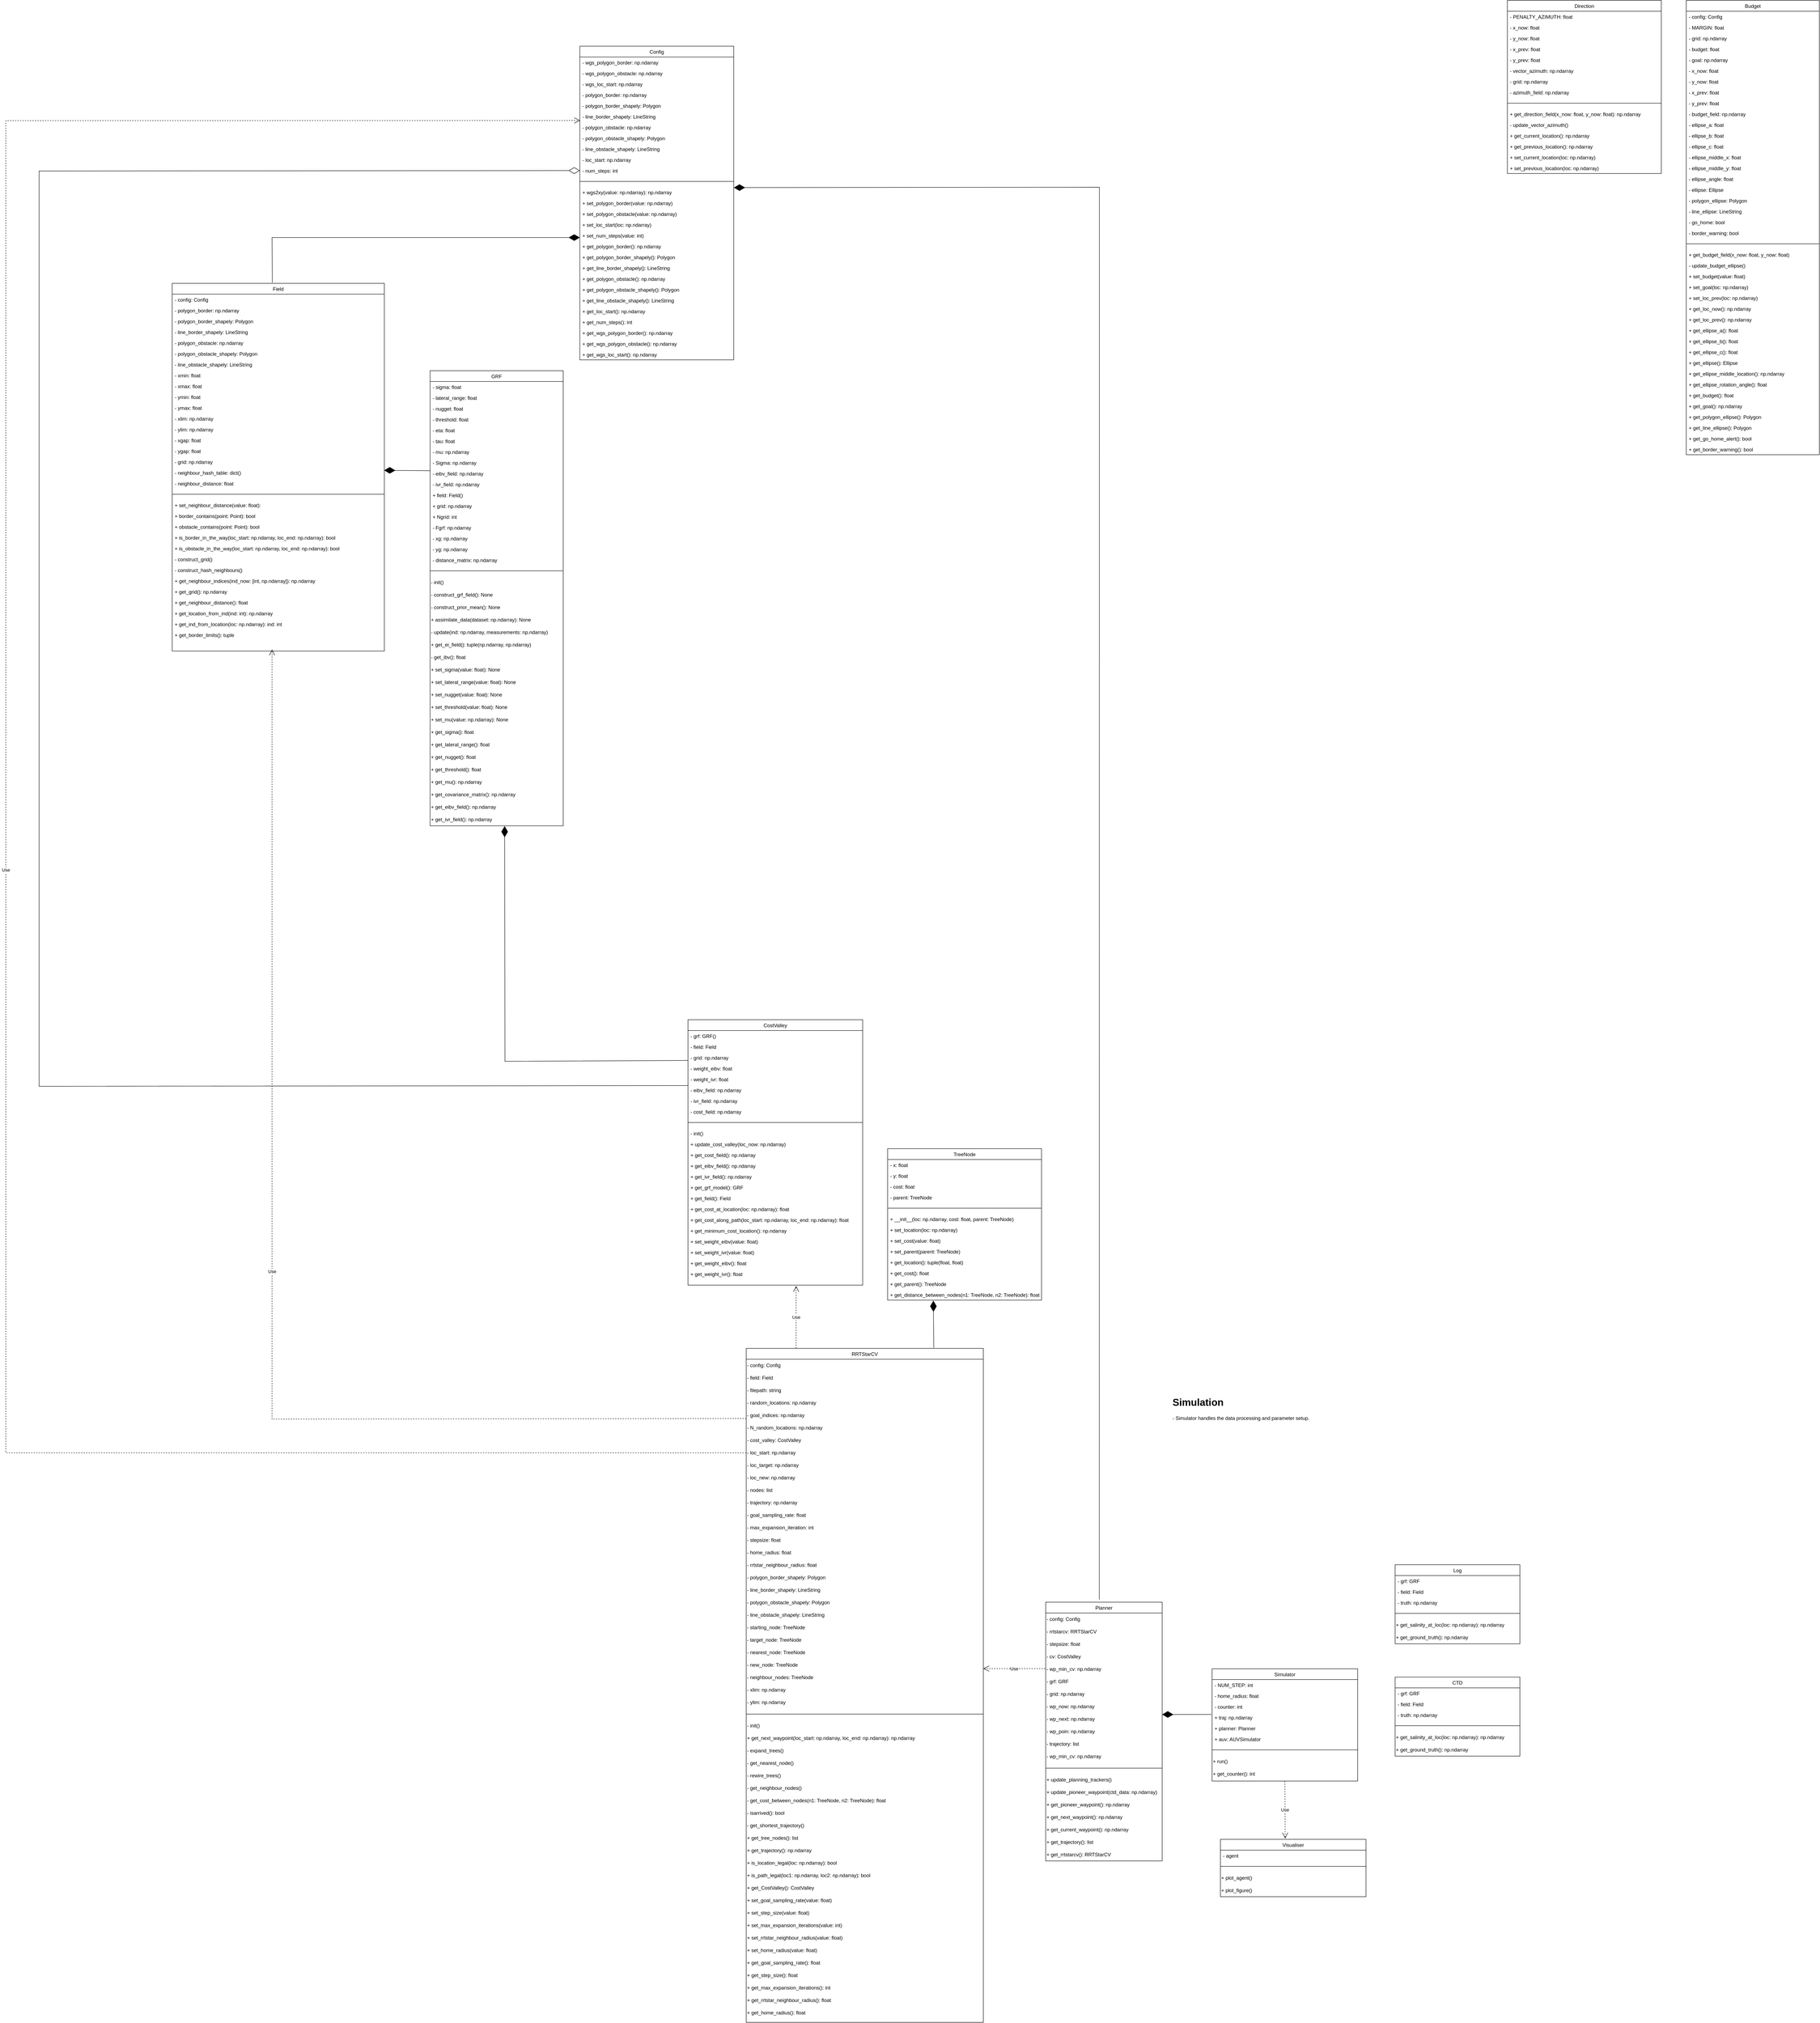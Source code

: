 <mxfile version="20.3.0" type="device"><diagram id="V_CrxfPuPkxBuVXZt96X" name="Page-1"><mxGraphModel dx="920" dy="-2770" grid="1" gridSize="10" guides="1" tooltips="1" connect="1" arrows="1" fold="1" page="1" pageScale="1" pageWidth="4681" pageHeight="3300" math="0" shadow="0"><root><mxCell id="0"/><mxCell id="1" parent="0"/><mxCell id="5nNlk8eoK_TcY88N-jo9-1" value="GRF" style="swimlane;fontStyle=0;align=center;verticalAlign=top;childLayout=stackLayout;horizontal=1;startSize=26;horizontalStack=0;resizeParent=1;resizeLast=0;collapsible=1;marginBottom=0;rounded=0;shadow=0;strokeWidth=1;" parent="1" vertex="1"><mxGeometry x="1260" y="4280" width="320" height="1094" as="geometry"><mxRectangle x="130" y="380" width="160" height="26" as="alternateBounds"/></mxGeometry></mxCell><mxCell id="5nNlk8eoK_TcY88N-jo9-3" value="- sigma: float" style="text;align=left;verticalAlign=top;spacingLeft=4;spacingRight=4;overflow=hidden;rotatable=0;points=[[0,0.5],[1,0.5]];portConstraint=eastwest;rounded=0;shadow=0;html=0;" parent="5nNlk8eoK_TcY88N-jo9-1" vertex="1"><mxGeometry y="26" width="320" height="26" as="geometry"/></mxCell><mxCell id="5nNlk8eoK_TcY88N-jo9-4" value="- lateral_range: float" style="text;align=left;verticalAlign=top;spacingLeft=4;spacingRight=4;overflow=hidden;rotatable=0;points=[[0,0.5],[1,0.5]];portConstraint=eastwest;rounded=0;shadow=0;html=0;" parent="5nNlk8eoK_TcY88N-jo9-1" vertex="1"><mxGeometry y="52" width="320" height="26" as="geometry"/></mxCell><mxCell id="5nNlk8eoK_TcY88N-jo9-5" value="- nugget: float" style="text;align=left;verticalAlign=top;spacingLeft=4;spacingRight=4;overflow=hidden;rotatable=0;points=[[0,0.5],[1,0.5]];portConstraint=eastwest;rounded=0;shadow=0;html=0;" parent="5nNlk8eoK_TcY88N-jo9-1" vertex="1"><mxGeometry y="78" width="320" height="26" as="geometry"/></mxCell><mxCell id="5nNlk8eoK_TcY88N-jo9-6" value="- threshold: float" style="text;align=left;verticalAlign=top;spacingLeft=4;spacingRight=4;overflow=hidden;rotatable=0;points=[[0,0.5],[1,0.5]];portConstraint=eastwest;rounded=0;shadow=0;html=0;" parent="5nNlk8eoK_TcY88N-jo9-1" vertex="1"><mxGeometry y="104" width="320" height="26" as="geometry"/></mxCell><mxCell id="5nNlk8eoK_TcY88N-jo9-7" value="- eta: float" style="text;align=left;verticalAlign=top;spacingLeft=4;spacingRight=4;overflow=hidden;rotatable=0;points=[[0,0.5],[1,0.5]];portConstraint=eastwest;rounded=0;shadow=0;html=0;" parent="5nNlk8eoK_TcY88N-jo9-1" vertex="1"><mxGeometry y="130" width="320" height="26" as="geometry"/></mxCell><mxCell id="5nNlk8eoK_TcY88N-jo9-8" value="- tau: float" style="text;align=left;verticalAlign=top;spacingLeft=4;spacingRight=4;overflow=hidden;rotatable=0;points=[[0,0.5],[1,0.5]];portConstraint=eastwest;rounded=0;shadow=0;html=0;" parent="5nNlk8eoK_TcY88N-jo9-1" vertex="1"><mxGeometry y="156" width="320" height="26" as="geometry"/></mxCell><mxCell id="5nNlk8eoK_TcY88N-jo9-9" value="- mu: np.ndarray" style="text;align=left;verticalAlign=top;spacingLeft=4;spacingRight=4;overflow=hidden;rotatable=0;points=[[0,0.5],[1,0.5]];portConstraint=eastwest;rounded=0;shadow=0;html=0;" parent="5nNlk8eoK_TcY88N-jo9-1" vertex="1"><mxGeometry y="182" width="320" height="26" as="geometry"/></mxCell><mxCell id="5nNlk8eoK_TcY88N-jo9-10" value="- Sigma: np.ndarray" style="text;align=left;verticalAlign=top;spacingLeft=4;spacingRight=4;overflow=hidden;rotatable=0;points=[[0,0.5],[1,0.5]];portConstraint=eastwest;rounded=0;shadow=0;html=0;" parent="5nNlk8eoK_TcY88N-jo9-1" vertex="1"><mxGeometry y="208" width="320" height="26" as="geometry"/></mxCell><mxCell id="5nNlk8eoK_TcY88N-jo9-11" value="- eibv_field: np.ndarray" style="text;align=left;verticalAlign=top;spacingLeft=4;spacingRight=4;overflow=hidden;rotatable=0;points=[[0,0.5],[1,0.5]];portConstraint=eastwest;rounded=0;shadow=0;html=0;" parent="5nNlk8eoK_TcY88N-jo9-1" vertex="1"><mxGeometry y="234" width="320" height="26" as="geometry"/></mxCell><mxCell id="5nNlk8eoK_TcY88N-jo9-12" value="- ivr_field: np.ndarray" style="text;align=left;verticalAlign=top;spacingLeft=4;spacingRight=4;overflow=hidden;rotatable=0;points=[[0,0.5],[1,0.5]];portConstraint=eastwest;rounded=0;shadow=0;html=0;" parent="5nNlk8eoK_TcY88N-jo9-1" vertex="1"><mxGeometry y="260" width="320" height="26" as="geometry"/></mxCell><mxCell id="5nNlk8eoK_TcY88N-jo9-14" value="+ field: Field()" style="text;align=left;verticalAlign=top;spacingLeft=4;spacingRight=4;overflow=hidden;rotatable=0;points=[[0,0.5],[1,0.5]];portConstraint=eastwest;rounded=0;shadow=0;html=0;" parent="5nNlk8eoK_TcY88N-jo9-1" vertex="1"><mxGeometry y="286" width="320" height="26" as="geometry"/></mxCell><mxCell id="5nNlk8eoK_TcY88N-jo9-15" value="+ grid: np.ndarray" style="text;align=left;verticalAlign=top;spacingLeft=4;spacingRight=4;overflow=hidden;rotatable=0;points=[[0,0.5],[1,0.5]];portConstraint=eastwest;rounded=0;shadow=0;html=0;" parent="5nNlk8eoK_TcY88N-jo9-1" vertex="1"><mxGeometry y="312" width="320" height="26" as="geometry"/></mxCell><mxCell id="5nNlk8eoK_TcY88N-jo9-16" value="+ Ngrid: int" style="text;align=left;verticalAlign=top;spacingLeft=4;spacingRight=4;overflow=hidden;rotatable=0;points=[[0,0.5],[1,0.5]];portConstraint=eastwest;rounded=0;shadow=0;html=0;" parent="5nNlk8eoK_TcY88N-jo9-1" vertex="1"><mxGeometry y="338" width="320" height="26" as="geometry"/></mxCell><mxCell id="5nNlk8eoK_TcY88N-jo9-17" value="- Fgrf: np.ndarray" style="text;align=left;verticalAlign=top;spacingLeft=4;spacingRight=4;overflow=hidden;rotatable=0;points=[[0,0.5],[1,0.5]];portConstraint=eastwest;rounded=0;shadow=0;html=0;" parent="5nNlk8eoK_TcY88N-jo9-1" vertex="1"><mxGeometry y="364" width="320" height="26" as="geometry"/></mxCell><mxCell id="5nNlk8eoK_TcY88N-jo9-18" value="- xg: np.ndarray" style="text;align=left;verticalAlign=top;spacingLeft=4;spacingRight=4;overflow=hidden;rotatable=0;points=[[0,0.5],[1,0.5]];portConstraint=eastwest;rounded=0;shadow=0;html=0;" parent="5nNlk8eoK_TcY88N-jo9-1" vertex="1"><mxGeometry y="390" width="320" height="26" as="geometry"/></mxCell><mxCell id="5nNlk8eoK_TcY88N-jo9-19" value="- yg: np.ndarray" style="text;align=left;verticalAlign=top;spacingLeft=4;spacingRight=4;overflow=hidden;rotatable=0;points=[[0,0.5],[1,0.5]];portConstraint=eastwest;rounded=0;shadow=0;html=0;" parent="5nNlk8eoK_TcY88N-jo9-1" vertex="1"><mxGeometry y="416" width="320" height="26" as="geometry"/></mxCell><mxCell id="5nNlk8eoK_TcY88N-jo9-2" value="- distance_matrix: np.ndarray" style="text;align=left;verticalAlign=top;spacingLeft=4;spacingRight=4;overflow=hidden;rotatable=0;points=[[0,0.5],[1,0.5]];portConstraint=eastwest;rounded=0;shadow=0;html=0;" parent="5nNlk8eoK_TcY88N-jo9-1" vertex="1"><mxGeometry y="442" width="320" height="26" as="geometry"/></mxCell><mxCell id="5nNlk8eoK_TcY88N-jo9-20" value="" style="line;html=1;strokeWidth=1;align=left;verticalAlign=middle;spacingTop=-1;spacingLeft=3;spacingRight=3;rotatable=0;labelPosition=right;points=[];portConstraint=eastwest;" parent="5nNlk8eoK_TcY88N-jo9-1" vertex="1"><mxGeometry y="468" width="320" height="26" as="geometry"/></mxCell><mxCell id="5nNlk8eoK_TcY88N-jo9-21" value="- init()" style="text;html=1;strokeColor=none;fillColor=none;align=left;verticalAlign=middle;whiteSpace=wrap;rounded=0;" parent="5nNlk8eoK_TcY88N-jo9-1" vertex="1"><mxGeometry y="494" width="320" height="30" as="geometry"/></mxCell><mxCell id="5nNlk8eoK_TcY88N-jo9-22" value="- construct_grf_field(): None" style="text;html=1;strokeColor=none;fillColor=none;align=left;verticalAlign=middle;whiteSpace=wrap;rounded=0;" parent="5nNlk8eoK_TcY88N-jo9-1" vertex="1"><mxGeometry y="524" width="320" height="30" as="geometry"/></mxCell><mxCell id="5nNlk8eoK_TcY88N-jo9-23" value="- construct_prior_mean(): None" style="text;html=1;strokeColor=none;fillColor=none;align=left;verticalAlign=middle;whiteSpace=wrap;rounded=0;" parent="5nNlk8eoK_TcY88N-jo9-1" vertex="1"><mxGeometry y="554" width="320" height="30" as="geometry"/></mxCell><mxCell id="5nNlk8eoK_TcY88N-jo9-25" value="+ assimilate_data(dataset: np.ndarray): None" style="text;html=1;strokeColor=none;fillColor=none;align=left;verticalAlign=middle;whiteSpace=wrap;rounded=0;" parent="5nNlk8eoK_TcY88N-jo9-1" vertex="1"><mxGeometry y="584" width="320" height="30" as="geometry"/></mxCell><mxCell id="5nNlk8eoK_TcY88N-jo9-26" value="- update(ind: np.ndarray, measurements: np.ndarray)" style="text;html=1;strokeColor=none;fillColor=none;align=left;verticalAlign=middle;whiteSpace=wrap;rounded=0;" parent="5nNlk8eoK_TcY88N-jo9-1" vertex="1"><mxGeometry y="614" width="320" height="30" as="geometry"/></mxCell><mxCell id="5nNlk8eoK_TcY88N-jo9-27" value="+ get_ei_field(): tuple(np.ndarray, np.ndarray)" style="text;html=1;strokeColor=none;fillColor=none;align=left;verticalAlign=middle;whiteSpace=wrap;rounded=0;" parent="5nNlk8eoK_TcY88N-jo9-1" vertex="1"><mxGeometry y="644" width="320" height="30" as="geometry"/></mxCell><mxCell id="5nNlk8eoK_TcY88N-jo9-30" value="- get_ibv(): float" style="text;html=1;strokeColor=none;fillColor=none;align=left;verticalAlign=middle;whiteSpace=wrap;rounded=0;" parent="5nNlk8eoK_TcY88N-jo9-1" vertex="1"><mxGeometry y="674" width="320" height="30" as="geometry"/></mxCell><mxCell id="5nNlk8eoK_TcY88N-jo9-31" value="+ set_sigma(value: float): None" style="text;html=1;strokeColor=none;fillColor=none;align=left;verticalAlign=middle;whiteSpace=wrap;rounded=0;" parent="5nNlk8eoK_TcY88N-jo9-1" vertex="1"><mxGeometry y="704" width="320" height="30" as="geometry"/></mxCell><mxCell id="5nNlk8eoK_TcY88N-jo9-32" value="+ set_lateral_range(value: float): None" style="text;html=1;strokeColor=none;fillColor=none;align=left;verticalAlign=middle;whiteSpace=wrap;rounded=0;" parent="5nNlk8eoK_TcY88N-jo9-1" vertex="1"><mxGeometry y="734" width="320" height="30" as="geometry"/></mxCell><mxCell id="5nNlk8eoK_TcY88N-jo9-33" value="+ set_nugget(value: float): None" style="text;html=1;strokeColor=none;fillColor=none;align=left;verticalAlign=middle;whiteSpace=wrap;rounded=0;" parent="5nNlk8eoK_TcY88N-jo9-1" vertex="1"><mxGeometry y="764" width="320" height="30" as="geometry"/></mxCell><mxCell id="5nNlk8eoK_TcY88N-jo9-34" value="+ set_threshold(value: float): None" style="text;html=1;strokeColor=none;fillColor=none;align=left;verticalAlign=middle;whiteSpace=wrap;rounded=0;" parent="5nNlk8eoK_TcY88N-jo9-1" vertex="1"><mxGeometry y="794" width="320" height="30" as="geometry"/></mxCell><mxCell id="5nNlk8eoK_TcY88N-jo9-35" value="+ set_mu(value: np.ndarray): None" style="text;html=1;strokeColor=none;fillColor=none;align=left;verticalAlign=middle;whiteSpace=wrap;rounded=0;" parent="5nNlk8eoK_TcY88N-jo9-1" vertex="1"><mxGeometry y="824" width="320" height="30" as="geometry"/></mxCell><mxCell id="5nNlk8eoK_TcY88N-jo9-36" value="+ get_sigma(): float" style="text;html=1;strokeColor=none;fillColor=none;align=left;verticalAlign=middle;whiteSpace=wrap;rounded=0;" parent="5nNlk8eoK_TcY88N-jo9-1" vertex="1"><mxGeometry y="854" width="320" height="30" as="geometry"/></mxCell><mxCell id="5nNlk8eoK_TcY88N-jo9-37" value="+ get_lateral_range(): float" style="text;html=1;strokeColor=none;fillColor=none;align=left;verticalAlign=middle;whiteSpace=wrap;rounded=0;" parent="5nNlk8eoK_TcY88N-jo9-1" vertex="1"><mxGeometry y="884" width="320" height="30" as="geometry"/></mxCell><mxCell id="5nNlk8eoK_TcY88N-jo9-38" value="+ get_nugget(): float" style="text;html=1;strokeColor=none;fillColor=none;align=left;verticalAlign=middle;whiteSpace=wrap;rounded=0;" parent="5nNlk8eoK_TcY88N-jo9-1" vertex="1"><mxGeometry y="914" width="320" height="30" as="geometry"/></mxCell><mxCell id="5nNlk8eoK_TcY88N-jo9-39" value="+ get_threshold(): float" style="text;html=1;strokeColor=none;fillColor=none;align=left;verticalAlign=middle;whiteSpace=wrap;rounded=0;" parent="5nNlk8eoK_TcY88N-jo9-1" vertex="1"><mxGeometry y="944" width="320" height="30" as="geometry"/></mxCell><mxCell id="5nNlk8eoK_TcY88N-jo9-40" value="+ get_mu(): np.ndarray" style="text;html=1;strokeColor=none;fillColor=none;align=left;verticalAlign=middle;whiteSpace=wrap;rounded=0;" parent="5nNlk8eoK_TcY88N-jo9-1" vertex="1"><mxGeometry y="974" width="320" height="30" as="geometry"/></mxCell><mxCell id="5nNlk8eoK_TcY88N-jo9-41" value="+ get_covariance_matrix(): np.ndarray" style="text;html=1;strokeColor=none;fillColor=none;align=left;verticalAlign=middle;whiteSpace=wrap;rounded=0;" parent="5nNlk8eoK_TcY88N-jo9-1" vertex="1"><mxGeometry y="1004" width="320" height="30" as="geometry"/></mxCell><mxCell id="5nNlk8eoK_TcY88N-jo9-42" value="+ get_eibv_field(): np.ndarray" style="text;html=1;strokeColor=none;fillColor=none;align=left;verticalAlign=middle;whiteSpace=wrap;rounded=0;" parent="5nNlk8eoK_TcY88N-jo9-1" vertex="1"><mxGeometry y="1034" width="320" height="30" as="geometry"/></mxCell><mxCell id="5nNlk8eoK_TcY88N-jo9-43" value="+ get_ivr_field(): np.ndarray" style="text;html=1;strokeColor=none;fillColor=none;align=left;verticalAlign=middle;whiteSpace=wrap;rounded=0;" parent="5nNlk8eoK_TcY88N-jo9-1" vertex="1"><mxGeometry y="1064" width="320" height="30" as="geometry"/></mxCell><mxCell id="5nNlk8eoK_TcY88N-jo9-44" value="RRTStarCV" style="swimlane;fontStyle=0;align=center;verticalAlign=top;childLayout=stackLayout;horizontal=1;startSize=26;horizontalStack=0;resizeParent=1;resizeLast=0;collapsible=1;marginBottom=0;rounded=0;shadow=0;strokeWidth=1;" parent="1" vertex="1"><mxGeometry x="2020" y="6630" width="570" height="1620" as="geometry"><mxRectangle x="130" y="380" width="160" height="26" as="alternateBounds"/></mxGeometry></mxCell><mxCell id="5nNlk8eoK_TcY88N-jo9-45" value="- config: Config" style="text;html=1;strokeColor=none;fillColor=none;align=left;verticalAlign=middle;whiteSpace=wrap;rounded=0;" parent="5nNlk8eoK_TcY88N-jo9-44" vertex="1"><mxGeometry y="26" width="570" height="30" as="geometry"/></mxCell><mxCell id="WSSBCNdnKPxjdsPojxmL-6" value="- field: Field" style="text;html=1;strokeColor=none;fillColor=none;align=left;verticalAlign=middle;whiteSpace=wrap;rounded=0;" parent="5nNlk8eoK_TcY88N-jo9-44" vertex="1"><mxGeometry y="56" width="570" height="30" as="geometry"/></mxCell><mxCell id="WSSBCNdnKPxjdsPojxmL-5" value="- filepath: string" style="text;html=1;strokeColor=none;fillColor=none;align=left;verticalAlign=middle;whiteSpace=wrap;rounded=0;" parent="5nNlk8eoK_TcY88N-jo9-44" vertex="1"><mxGeometry y="86" width="570" height="30" as="geometry"/></mxCell><mxCell id="5nNlk8eoK_TcY88N-jo9-46" value="- random_locations: np.ndarray&lt;span style=&quot;color: rgba(0, 0, 0, 0); font-family: monospace; font-size: 0px;&quot;&gt;%3CmxGraphModel%3E%3Croot%3E%3CmxCell%20id%3D%220%22%2F%3E%3CmxCell%20id%3D%221%22%20parent%3D%220%22%2F%3E%3CmxCell%20id%3D%222%22%20value%3D%22-%20filepath%3A%20string%22%20style%3D%22text%3Bhtml%3D1%3BstrokeColor%3Dnone%3BfillColor%3Dnone%3Balign%3Dleft%3BverticalAlign%3Dmiddle%3BwhiteSpace%3Dwrap%3Brounded%3D0%3B%22%20vertex%3D%221%22%20parent%3D%221%22%3E%3CmxGeometry%20x%3D%222580%22%20y%3D%223156%22%20width%3D%22570%22%20height%3D%2230%22%20as%3D%22geometry%22%2F%3E%3C%2FmxCell%3E%3C%2Froot%3E%3C%2FmxGraphModel%3E&lt;/span&gt;" style="text;html=1;strokeColor=none;fillColor=none;align=left;verticalAlign=middle;whiteSpace=wrap;rounded=0;" parent="5nNlk8eoK_TcY88N-jo9-44" vertex="1"><mxGeometry y="116" width="570" height="30" as="geometry"/></mxCell><mxCell id="5nNlk8eoK_TcY88N-jo9-47" value="- goal_indices: np.ndarray" style="text;html=1;strokeColor=none;fillColor=none;align=left;verticalAlign=middle;whiteSpace=wrap;rounded=0;" parent="5nNlk8eoK_TcY88N-jo9-44" vertex="1"><mxGeometry y="146" width="570" height="30" as="geometry"/></mxCell><mxCell id="5nNlk8eoK_TcY88N-jo9-48" value="- N_random_locations: np.ndarray" style="text;html=1;strokeColor=none;fillColor=none;align=left;verticalAlign=middle;whiteSpace=wrap;rounded=0;" parent="5nNlk8eoK_TcY88N-jo9-44" vertex="1"><mxGeometry y="176" width="570" height="30" as="geometry"/></mxCell><mxCell id="5nNlk8eoK_TcY88N-jo9-49" value="- cost_valley: CostValley" style="text;html=1;strokeColor=none;fillColor=none;align=left;verticalAlign=middle;whiteSpace=wrap;rounded=0;" parent="5nNlk8eoK_TcY88N-jo9-44" vertex="1"><mxGeometry y="206" width="570" height="30" as="geometry"/></mxCell><mxCell id="5nNlk8eoK_TcY88N-jo9-50" value="- loc_start: np.ndarray" style="text;html=1;strokeColor=none;fillColor=none;align=left;verticalAlign=middle;whiteSpace=wrap;rounded=0;" parent="5nNlk8eoK_TcY88N-jo9-44" vertex="1"><mxGeometry y="236" width="570" height="30" as="geometry"/></mxCell><mxCell id="5nNlk8eoK_TcY88N-jo9-51" value="- loc_target: np.ndarray" style="text;html=1;strokeColor=none;fillColor=none;align=left;verticalAlign=middle;whiteSpace=wrap;rounded=0;" parent="5nNlk8eoK_TcY88N-jo9-44" vertex="1"><mxGeometry y="266" width="570" height="30" as="geometry"/></mxCell><mxCell id="5nNlk8eoK_TcY88N-jo9-52" value="- loc_new: np.ndarray" style="text;html=1;strokeColor=none;fillColor=none;align=left;verticalAlign=middle;whiteSpace=wrap;rounded=0;" parent="5nNlk8eoK_TcY88N-jo9-44" vertex="1"><mxGeometry y="296" width="570" height="30" as="geometry"/></mxCell><mxCell id="5nNlk8eoK_TcY88N-jo9-53" value="- nodes: list" style="text;html=1;strokeColor=none;fillColor=none;align=left;verticalAlign=middle;whiteSpace=wrap;rounded=0;" parent="5nNlk8eoK_TcY88N-jo9-44" vertex="1"><mxGeometry y="326" width="570" height="30" as="geometry"/></mxCell><mxCell id="5nNlk8eoK_TcY88N-jo9-54" value="- trajectory: np.ndarray" style="text;html=1;strokeColor=none;fillColor=none;align=left;verticalAlign=middle;whiteSpace=wrap;rounded=0;" parent="5nNlk8eoK_TcY88N-jo9-44" vertex="1"><mxGeometry y="356" width="570" height="30" as="geometry"/></mxCell><mxCell id="5nNlk8eoK_TcY88N-jo9-55" value="- goal_sampling_rate: float" style="text;html=1;strokeColor=none;fillColor=none;align=left;verticalAlign=middle;whiteSpace=wrap;rounded=0;" parent="5nNlk8eoK_TcY88N-jo9-44" vertex="1"><mxGeometry y="386" width="570" height="30" as="geometry"/></mxCell><mxCell id="5nNlk8eoK_TcY88N-jo9-56" value="- max_expansion_iteration: int" style="text;html=1;strokeColor=none;fillColor=none;align=left;verticalAlign=middle;whiteSpace=wrap;rounded=0;" parent="5nNlk8eoK_TcY88N-jo9-44" vertex="1"><mxGeometry y="416" width="570" height="30" as="geometry"/></mxCell><mxCell id="5nNlk8eoK_TcY88N-jo9-57" value="- stepsize: float" style="text;html=1;strokeColor=none;fillColor=none;align=left;verticalAlign=middle;whiteSpace=wrap;rounded=0;" parent="5nNlk8eoK_TcY88N-jo9-44" vertex="1"><mxGeometry y="446" width="570" height="30" as="geometry"/></mxCell><mxCell id="5nNlk8eoK_TcY88N-jo9-58" value="- home_radius: float" style="text;html=1;strokeColor=none;fillColor=none;align=left;verticalAlign=middle;whiteSpace=wrap;rounded=0;" parent="5nNlk8eoK_TcY88N-jo9-44" vertex="1"><mxGeometry y="476" width="570" height="30" as="geometry"/></mxCell><mxCell id="5nNlk8eoK_TcY88N-jo9-59" value="- rrtstar_neighbour_radius: float" style="text;html=1;strokeColor=none;fillColor=none;align=left;verticalAlign=middle;whiteSpace=wrap;rounded=0;" parent="5nNlk8eoK_TcY88N-jo9-44" vertex="1"><mxGeometry y="506" width="570" height="30" as="geometry"/></mxCell><mxCell id="5nNlk8eoK_TcY88N-jo9-61" value="- polygon_border_shapely: Polygon" style="text;html=1;strokeColor=none;fillColor=none;align=left;verticalAlign=middle;whiteSpace=wrap;rounded=0;" parent="5nNlk8eoK_TcY88N-jo9-44" vertex="1"><mxGeometry y="536" width="570" height="30" as="geometry"/></mxCell><mxCell id="5nNlk8eoK_TcY88N-jo9-62" value="- line_border_shapely: LineString" style="text;html=1;strokeColor=none;fillColor=none;align=left;verticalAlign=middle;whiteSpace=wrap;rounded=0;" parent="5nNlk8eoK_TcY88N-jo9-44" vertex="1"><mxGeometry y="566" width="570" height="30" as="geometry"/></mxCell><mxCell id="WSSBCNdnKPxjdsPojxmL-10" value="- polygon_obstacle_shapely: Polygon" style="text;html=1;strokeColor=none;fillColor=none;align=left;verticalAlign=middle;whiteSpace=wrap;rounded=0;" parent="5nNlk8eoK_TcY88N-jo9-44" vertex="1"><mxGeometry y="596" width="570" height="30" as="geometry"/></mxCell><mxCell id="WSSBCNdnKPxjdsPojxmL-11" value="- line_obstacle_shapely: LineString" style="text;html=1;strokeColor=none;fillColor=none;align=left;verticalAlign=middle;whiteSpace=wrap;rounded=0;" parent="5nNlk8eoK_TcY88N-jo9-44" vertex="1"><mxGeometry y="626" width="570" height="30" as="geometry"/></mxCell><mxCell id="5nNlk8eoK_TcY88N-jo9-66" value="- starting_node: TreeNode" style="text;html=1;strokeColor=none;fillColor=none;align=left;verticalAlign=middle;whiteSpace=wrap;rounded=0;" parent="5nNlk8eoK_TcY88N-jo9-44" vertex="1"><mxGeometry y="656" width="570" height="30" as="geometry"/></mxCell><mxCell id="5nNlk8eoK_TcY88N-jo9-67" value="- target_node: TreeNode" style="text;html=1;strokeColor=none;fillColor=none;align=left;verticalAlign=middle;whiteSpace=wrap;rounded=0;" parent="5nNlk8eoK_TcY88N-jo9-44" vertex="1"><mxGeometry y="686" width="570" height="30" as="geometry"/></mxCell><mxCell id="5nNlk8eoK_TcY88N-jo9-68" value="- nearest_node: TreeNode" style="text;html=1;strokeColor=none;fillColor=none;align=left;verticalAlign=middle;whiteSpace=wrap;rounded=0;" parent="5nNlk8eoK_TcY88N-jo9-44" vertex="1"><mxGeometry y="716" width="570" height="30" as="geometry"/></mxCell><mxCell id="5nNlk8eoK_TcY88N-jo9-69" value="- new_node: TreeNode" style="text;html=1;strokeColor=none;fillColor=none;align=left;verticalAlign=middle;whiteSpace=wrap;rounded=0;" parent="5nNlk8eoK_TcY88N-jo9-44" vertex="1"><mxGeometry y="746" width="570" height="30" as="geometry"/></mxCell><mxCell id="5nNlk8eoK_TcY88N-jo9-70" value="- neighbour_nodes: TreeNode" style="text;html=1;strokeColor=none;fillColor=none;align=left;verticalAlign=middle;whiteSpace=wrap;rounded=0;" parent="5nNlk8eoK_TcY88N-jo9-44" vertex="1"><mxGeometry y="776" width="570" height="30" as="geometry"/></mxCell><mxCell id="5nNlk8eoK_TcY88N-jo9-71" value="- xlim: np.ndarray" style="text;html=1;strokeColor=none;fillColor=none;align=left;verticalAlign=middle;whiteSpace=wrap;rounded=0;" parent="5nNlk8eoK_TcY88N-jo9-44" vertex="1"><mxGeometry y="806" width="570" height="30" as="geometry"/></mxCell><mxCell id="5nNlk8eoK_TcY88N-jo9-72" value="- ylim: np.ndarray" style="text;html=1;strokeColor=none;fillColor=none;align=left;verticalAlign=middle;whiteSpace=wrap;rounded=0;" parent="5nNlk8eoK_TcY88N-jo9-44" vertex="1"><mxGeometry y="836" width="570" height="30" as="geometry"/></mxCell><mxCell id="5nNlk8eoK_TcY88N-jo9-74" value="" style="line;html=1;strokeWidth=1;align=left;verticalAlign=middle;spacingTop=-1;spacingLeft=3;spacingRight=3;rotatable=0;labelPosition=right;points=[];portConstraint=eastwest;" parent="5nNlk8eoK_TcY88N-jo9-44" vertex="1"><mxGeometry y="866" width="570" height="26" as="geometry"/></mxCell><mxCell id="5nNlk8eoK_TcY88N-jo9-75" value="- init()" style="text;html=1;strokeColor=none;fillColor=none;align=left;verticalAlign=middle;whiteSpace=wrap;rounded=0;" parent="5nNlk8eoK_TcY88N-jo9-44" vertex="1"><mxGeometry y="892" width="570" height="30" as="geometry"/></mxCell><mxCell id="5nNlk8eoK_TcY88N-jo9-76" value="+ get_next_waypoint(loc_start: np.ndarray, loc_end: np.ndarray): np.ndarray" style="text;html=1;strokeColor=none;fillColor=none;align=left;verticalAlign=middle;whiteSpace=wrap;rounded=0;" parent="5nNlk8eoK_TcY88N-jo9-44" vertex="1"><mxGeometry y="922" width="570" height="30" as="geometry"/></mxCell><mxCell id="5nNlk8eoK_TcY88N-jo9-77" value="- expand_trees()" style="text;html=1;strokeColor=none;fillColor=none;align=left;verticalAlign=middle;whiteSpace=wrap;rounded=0;" parent="5nNlk8eoK_TcY88N-jo9-44" vertex="1"><mxGeometry y="952" width="570" height="30" as="geometry"/></mxCell><mxCell id="5nNlk8eoK_TcY88N-jo9-78" value="- get_nearest_node()" style="text;html=1;strokeColor=none;fillColor=none;align=left;verticalAlign=middle;whiteSpace=wrap;rounded=0;" parent="5nNlk8eoK_TcY88N-jo9-44" vertex="1"><mxGeometry y="982" width="570" height="30" as="geometry"/></mxCell><mxCell id="5nNlk8eoK_TcY88N-jo9-79" value="- rewire_trees()" style="text;html=1;strokeColor=none;fillColor=none;align=left;verticalAlign=middle;whiteSpace=wrap;rounded=0;" parent="5nNlk8eoK_TcY88N-jo9-44" vertex="1"><mxGeometry y="1012" width="570" height="30" as="geometry"/></mxCell><mxCell id="5nNlk8eoK_TcY88N-jo9-80" value="- get_neighbour_nodes()" style="text;html=1;strokeColor=none;fillColor=none;align=left;verticalAlign=middle;whiteSpace=wrap;rounded=0;" parent="5nNlk8eoK_TcY88N-jo9-44" vertex="1"><mxGeometry y="1042" width="570" height="30" as="geometry"/></mxCell><mxCell id="5nNlk8eoK_TcY88N-jo9-81" value="- get_cost_between_nodes(n1: TreeNode, n2: TreeNode): float" style="text;html=1;strokeColor=none;fillColor=none;align=left;verticalAlign=middle;whiteSpace=wrap;rounded=0;" parent="5nNlk8eoK_TcY88N-jo9-44" vertex="1"><mxGeometry y="1072" width="570" height="30" as="geometry"/></mxCell><mxCell id="5nNlk8eoK_TcY88N-jo9-82" value="- isarrived(): bool" style="text;html=1;strokeColor=none;fillColor=none;align=left;verticalAlign=middle;whiteSpace=wrap;rounded=0;" parent="5nNlk8eoK_TcY88N-jo9-44" vertex="1"><mxGeometry y="1102" width="570" height="30" as="geometry"/></mxCell><mxCell id="5nNlk8eoK_TcY88N-jo9-83" value="- get_shortest_trajectory()" style="text;html=1;strokeColor=none;fillColor=none;align=left;verticalAlign=middle;whiteSpace=wrap;rounded=0;" parent="5nNlk8eoK_TcY88N-jo9-44" vertex="1"><mxGeometry y="1132" width="570" height="30" as="geometry"/></mxCell><mxCell id="5nNlk8eoK_TcY88N-jo9-84" value="+ get_tree_nodes(): list" style="text;html=1;strokeColor=none;fillColor=none;align=left;verticalAlign=middle;whiteSpace=wrap;rounded=0;" parent="5nNlk8eoK_TcY88N-jo9-44" vertex="1"><mxGeometry y="1162" width="570" height="30" as="geometry"/></mxCell><mxCell id="5nNlk8eoK_TcY88N-jo9-85" value="+ get_trajectory(): np.ndarray" style="text;html=1;strokeColor=none;fillColor=none;align=left;verticalAlign=middle;whiteSpace=wrap;rounded=0;" parent="5nNlk8eoK_TcY88N-jo9-44" vertex="1"><mxGeometry y="1192" width="570" height="30" as="geometry"/></mxCell><mxCell id="5nNlk8eoK_TcY88N-jo9-86" value="+ is_location_legal(loc: np.ndarray): bool" style="text;html=1;strokeColor=none;fillColor=none;align=left;verticalAlign=middle;whiteSpace=wrap;rounded=0;" parent="5nNlk8eoK_TcY88N-jo9-44" vertex="1"><mxGeometry y="1222" width="570" height="30" as="geometry"/></mxCell><mxCell id="5nNlk8eoK_TcY88N-jo9-87" value="+ is_path_legal(loc1: np.ndarray, loc2: np.ndarray): bool" style="text;html=1;strokeColor=none;fillColor=none;align=left;verticalAlign=middle;whiteSpace=wrap;rounded=0;" parent="5nNlk8eoK_TcY88N-jo9-44" vertex="1"><mxGeometry y="1252" width="570" height="30" as="geometry"/></mxCell><mxCell id="Vydo8AgilYvePveyC_JY-2" value="+ get_CostValley(): CostValley" style="text;html=1;strokeColor=none;fillColor=none;align=left;verticalAlign=middle;whiteSpace=wrap;rounded=0;" parent="5nNlk8eoK_TcY88N-jo9-44" vertex="1"><mxGeometry y="1282" width="570" height="30" as="geometry"/></mxCell><mxCell id="Vydo8AgilYvePveyC_JY-3" value="+ set_goal_sampling_rate(value: float)" style="text;html=1;strokeColor=none;fillColor=none;align=left;verticalAlign=middle;whiteSpace=wrap;rounded=0;" parent="5nNlk8eoK_TcY88N-jo9-44" vertex="1"><mxGeometry y="1312" width="570" height="30" as="geometry"/></mxCell><mxCell id="Vydo8AgilYvePveyC_JY-4" value="+ set_step_size(value: float)" style="text;html=1;strokeColor=none;fillColor=none;align=left;verticalAlign=middle;whiteSpace=wrap;rounded=0;" parent="5nNlk8eoK_TcY88N-jo9-44" vertex="1"><mxGeometry y="1342" width="570" height="30" as="geometry"/></mxCell><mxCell id="Vydo8AgilYvePveyC_JY-5" value="+ set_max_expansion_iterations(value: int)" style="text;html=1;strokeColor=none;fillColor=none;align=left;verticalAlign=middle;whiteSpace=wrap;rounded=0;" parent="5nNlk8eoK_TcY88N-jo9-44" vertex="1"><mxGeometry y="1372" width="570" height="30" as="geometry"/></mxCell><mxCell id="Vydo8AgilYvePveyC_JY-6" value="+ set_rrtstar_neighbour_radius(value: float)" style="text;html=1;strokeColor=none;fillColor=none;align=left;verticalAlign=middle;whiteSpace=wrap;rounded=0;" parent="5nNlk8eoK_TcY88N-jo9-44" vertex="1"><mxGeometry y="1402" width="570" height="30" as="geometry"/></mxCell><mxCell id="Vydo8AgilYvePveyC_JY-7" value="+ set_home_radius(value: float)" style="text;html=1;strokeColor=none;fillColor=none;align=left;verticalAlign=middle;whiteSpace=wrap;rounded=0;" parent="5nNlk8eoK_TcY88N-jo9-44" vertex="1"><mxGeometry y="1432" width="570" height="30" as="geometry"/></mxCell><mxCell id="Vydo8AgilYvePveyC_JY-8" value="+ get_goal_sampling_rate(): float" style="text;html=1;strokeColor=none;fillColor=none;align=left;verticalAlign=middle;whiteSpace=wrap;rounded=0;" parent="5nNlk8eoK_TcY88N-jo9-44" vertex="1"><mxGeometry y="1462" width="570" height="30" as="geometry"/></mxCell><mxCell id="Vydo8AgilYvePveyC_JY-9" value="+ get_step_size(): float" style="text;html=1;strokeColor=none;fillColor=none;align=left;verticalAlign=middle;whiteSpace=wrap;rounded=0;" parent="5nNlk8eoK_TcY88N-jo9-44" vertex="1"><mxGeometry y="1492" width="570" height="30" as="geometry"/></mxCell><mxCell id="Vydo8AgilYvePveyC_JY-10" value="+ get_max_expansion_iterations(): int" style="text;html=1;strokeColor=none;fillColor=none;align=left;verticalAlign=middle;whiteSpace=wrap;rounded=0;" parent="5nNlk8eoK_TcY88N-jo9-44" vertex="1"><mxGeometry y="1522" width="570" height="30" as="geometry"/></mxCell><mxCell id="Vydo8AgilYvePveyC_JY-11" value="+ get_rrtstar_neighbour_radius(): float" style="text;html=1;strokeColor=none;fillColor=none;align=left;verticalAlign=middle;whiteSpace=wrap;rounded=0;" parent="5nNlk8eoK_TcY88N-jo9-44" vertex="1"><mxGeometry y="1552" width="570" height="30" as="geometry"/></mxCell><mxCell id="5nNlk8eoK_TcY88N-jo9-90" value="+ get_home_radius(): float" style="text;html=1;strokeColor=none;fillColor=none;align=left;verticalAlign=middle;whiteSpace=wrap;rounded=0;" parent="5nNlk8eoK_TcY88N-jo9-44" vertex="1"><mxGeometry y="1582" width="570" height="30" as="geometry"/></mxCell><mxCell id="5nNlk8eoK_TcY88N-jo9-91" value="TreeNode" style="swimlane;fontStyle=0;align=center;verticalAlign=top;childLayout=stackLayout;horizontal=1;startSize=26;horizontalStack=0;resizeParent=1;resizeLast=0;collapsible=1;marginBottom=0;rounded=0;shadow=0;strokeWidth=1;" parent="1" vertex="1"><mxGeometry x="2360" y="6150" width="370" height="364" as="geometry"><mxRectangle x="130" y="380" width="160" height="26" as="alternateBounds"/></mxGeometry></mxCell><mxCell id="5nNlk8eoK_TcY88N-jo9-92" value="- x: float" style="text;align=left;verticalAlign=top;spacingLeft=4;spacingRight=4;overflow=hidden;rotatable=0;points=[[0,0.5],[1,0.5]];portConstraint=eastwest;rounded=0;shadow=0;html=0;" parent="5nNlk8eoK_TcY88N-jo9-91" vertex="1"><mxGeometry y="26" width="370" height="26" as="geometry"/></mxCell><mxCell id="5nNlk8eoK_TcY88N-jo9-93" value="- y: float" style="text;align=left;verticalAlign=top;spacingLeft=4;spacingRight=4;overflow=hidden;rotatable=0;points=[[0,0.5],[1,0.5]];portConstraint=eastwest;rounded=0;shadow=0;html=0;" parent="5nNlk8eoK_TcY88N-jo9-91" vertex="1"><mxGeometry y="52" width="370" height="26" as="geometry"/></mxCell><mxCell id="5nNlk8eoK_TcY88N-jo9-94" value="- cost: float" style="text;align=left;verticalAlign=top;spacingLeft=4;spacingRight=4;overflow=hidden;rotatable=0;points=[[0,0.5],[1,0.5]];portConstraint=eastwest;rounded=0;shadow=0;html=0;" parent="5nNlk8eoK_TcY88N-jo9-91" vertex="1"><mxGeometry y="78" width="370" height="26" as="geometry"/></mxCell><mxCell id="5nNlk8eoK_TcY88N-jo9-95" value="- parent: TreeNode" style="text;align=left;verticalAlign=top;spacingLeft=4;spacingRight=4;overflow=hidden;rotatable=0;points=[[0,0.5],[1,0.5]];portConstraint=eastwest;rounded=0;shadow=0;html=0;" parent="5nNlk8eoK_TcY88N-jo9-91" vertex="1"><mxGeometry y="104" width="370" height="26" as="geometry"/></mxCell><mxCell id="5nNlk8eoK_TcY88N-jo9-96" value="" style="line;html=1;strokeWidth=1;align=left;verticalAlign=middle;spacingTop=-1;spacingLeft=3;spacingRight=3;rotatable=0;labelPosition=right;points=[];portConstraint=eastwest;" parent="5nNlk8eoK_TcY88N-jo9-91" vertex="1"><mxGeometry y="130" width="370" height="26" as="geometry"/></mxCell><mxCell id="5nNlk8eoK_TcY88N-jo9-97" value="+ __init__(loc: np.ndarray, cost: float, parent: TreeNode)" style="text;align=left;verticalAlign=top;spacingLeft=4;spacingRight=4;overflow=hidden;rotatable=0;points=[[0,0.5],[1,0.5]];portConstraint=eastwest;rounded=0;shadow=0;html=0;" parent="5nNlk8eoK_TcY88N-jo9-91" vertex="1"><mxGeometry y="156" width="370" height="26" as="geometry"/></mxCell><mxCell id="5nNlk8eoK_TcY88N-jo9-98" value="+ set_location(loc: np.ndarray)" style="text;align=left;verticalAlign=top;spacingLeft=4;spacingRight=4;overflow=hidden;rotatable=0;points=[[0,0.5],[1,0.5]];portConstraint=eastwest;rounded=0;shadow=0;html=0;" parent="5nNlk8eoK_TcY88N-jo9-91" vertex="1"><mxGeometry y="182" width="370" height="26" as="geometry"/></mxCell><mxCell id="5nNlk8eoK_TcY88N-jo9-99" value="+ set_cost(value: float)" style="text;align=left;verticalAlign=top;spacingLeft=4;spacingRight=4;overflow=hidden;rotatable=0;points=[[0,0.5],[1,0.5]];portConstraint=eastwest;rounded=0;shadow=0;html=0;" parent="5nNlk8eoK_TcY88N-jo9-91" vertex="1"><mxGeometry y="208" width="370" height="26" as="geometry"/></mxCell><mxCell id="5nNlk8eoK_TcY88N-jo9-100" value="+ set_parent(parent: TreeNode)" style="text;align=left;verticalAlign=top;spacingLeft=4;spacingRight=4;overflow=hidden;rotatable=0;points=[[0,0.5],[1,0.5]];portConstraint=eastwest;rounded=0;shadow=0;html=0;" parent="5nNlk8eoK_TcY88N-jo9-91" vertex="1"><mxGeometry y="234" width="370" height="26" as="geometry"/></mxCell><mxCell id="5nNlk8eoK_TcY88N-jo9-101" value="+ get_location(): tuple(float, float)" style="text;align=left;verticalAlign=top;spacingLeft=4;spacingRight=4;overflow=hidden;rotatable=0;points=[[0,0.5],[1,0.5]];portConstraint=eastwest;rounded=0;shadow=0;html=0;" parent="5nNlk8eoK_TcY88N-jo9-91" vertex="1"><mxGeometry y="260" width="370" height="26" as="geometry"/></mxCell><mxCell id="5nNlk8eoK_TcY88N-jo9-102" value="+ get_cost(): float" style="text;align=left;verticalAlign=top;spacingLeft=4;spacingRight=4;overflow=hidden;rotatable=0;points=[[0,0.5],[1,0.5]];portConstraint=eastwest;rounded=0;shadow=0;html=0;" parent="5nNlk8eoK_TcY88N-jo9-91" vertex="1"><mxGeometry y="286" width="370" height="26" as="geometry"/></mxCell><mxCell id="5nNlk8eoK_TcY88N-jo9-103" value="+ get_parent(): TreeNode" style="text;align=left;verticalAlign=top;spacingLeft=4;spacingRight=4;overflow=hidden;rotatable=0;points=[[0,0.5],[1,0.5]];portConstraint=eastwest;rounded=0;shadow=0;html=0;" parent="5nNlk8eoK_TcY88N-jo9-91" vertex="1"><mxGeometry y="312" width="370" height="26" as="geometry"/></mxCell><mxCell id="5nNlk8eoK_TcY88N-jo9-104" value="+ get_distance_between_nodes(n1: TreeNode, n2: TreeNode): float" style="text;align=left;verticalAlign=top;spacingLeft=4;spacingRight=4;overflow=hidden;rotatable=0;points=[[0,0.5],[1,0.5]];portConstraint=eastwest;rounded=0;shadow=0;html=0;" parent="5nNlk8eoK_TcY88N-jo9-91" vertex="1"><mxGeometry y="338" width="370" height="26" as="geometry"/></mxCell><mxCell id="5nNlk8eoK_TcY88N-jo9-105" value="Field" style="swimlane;fontStyle=0;align=center;verticalAlign=top;childLayout=stackLayout;horizontal=1;startSize=26;horizontalStack=0;resizeParent=1;resizeLast=0;collapsible=1;marginBottom=0;rounded=0;shadow=0;strokeWidth=1;" parent="1" vertex="1"><mxGeometry x="640" y="4070" width="510" height="884" as="geometry"><mxRectangle x="130" y="380" width="160" height="26" as="alternateBounds"/></mxGeometry></mxCell><mxCell id="W_xTZAq_SyZR9UWczFb--20" value="- config: Config" style="text;align=left;verticalAlign=top;spacingLeft=4;spacingRight=4;overflow=hidden;rotatable=0;points=[[0,0.5],[1,0.5]];portConstraint=eastwest;rounded=0;shadow=0;html=0;" parent="5nNlk8eoK_TcY88N-jo9-105" vertex="1"><mxGeometry y="26" width="510" height="26" as="geometry"/></mxCell><mxCell id="5nNlk8eoK_TcY88N-jo9-109" value="- polygon_border: np.ndarray" style="text;align=left;verticalAlign=top;spacingLeft=4;spacingRight=4;overflow=hidden;rotatable=0;points=[[0,0.5],[1,0.5]];portConstraint=eastwest;rounded=0;shadow=0;html=0;" parent="5nNlk8eoK_TcY88N-jo9-105" vertex="1"><mxGeometry y="52" width="510" height="26" as="geometry"/></mxCell><mxCell id="5nNlk8eoK_TcY88N-jo9-110" value="- polygon_border_shapely: Polygon" style="text;align=left;verticalAlign=top;spacingLeft=4;spacingRight=4;overflow=hidden;rotatable=0;points=[[0,0.5],[1,0.5]];portConstraint=eastwest;rounded=0;shadow=0;html=0;" parent="5nNlk8eoK_TcY88N-jo9-105" vertex="1"><mxGeometry y="78" width="510" height="26" as="geometry"/></mxCell><mxCell id="W_xTZAq_SyZR9UWczFb--23" value="- line_border_shapely: LineString" style="text;align=left;verticalAlign=top;spacingLeft=4;spacingRight=4;overflow=hidden;rotatable=0;points=[[0,0.5],[1,0.5]];portConstraint=eastwest;rounded=0;shadow=0;html=0;" parent="5nNlk8eoK_TcY88N-jo9-105" vertex="1"><mxGeometry y="104" width="510" height="26" as="geometry"/></mxCell><mxCell id="W_xTZAq_SyZR9UWczFb--21" value="- polygon_obstacle: np.ndarray" style="text;align=left;verticalAlign=top;spacingLeft=4;spacingRight=4;overflow=hidden;rotatable=0;points=[[0,0.5],[1,0.5]];portConstraint=eastwest;rounded=0;shadow=0;html=0;" parent="5nNlk8eoK_TcY88N-jo9-105" vertex="1"><mxGeometry y="130" width="510" height="26" as="geometry"/></mxCell><mxCell id="W_xTZAq_SyZR9UWczFb--22" value="- polygon_obstacle_shapely: Polygon" style="text;align=left;verticalAlign=top;spacingLeft=4;spacingRight=4;overflow=hidden;rotatable=0;points=[[0,0.5],[1,0.5]];portConstraint=eastwest;rounded=0;shadow=0;html=0;" parent="5nNlk8eoK_TcY88N-jo9-105" vertex="1"><mxGeometry y="156" width="510" height="26" as="geometry"/></mxCell><mxCell id="W_xTZAq_SyZR9UWczFb--24" value="- line_obstacle_shapely: LineString" style="text;align=left;verticalAlign=top;spacingLeft=4;spacingRight=4;overflow=hidden;rotatable=0;points=[[0,0.5],[1,0.5]];portConstraint=eastwest;rounded=0;shadow=0;html=0;" parent="5nNlk8eoK_TcY88N-jo9-105" vertex="1"><mxGeometry y="182" width="510" height="26" as="geometry"/></mxCell><mxCell id="5nNlk8eoK_TcY88N-jo9-111" value="- xmin: float" style="text;align=left;verticalAlign=top;spacingLeft=4;spacingRight=4;overflow=hidden;rotatable=0;points=[[0,0.5],[1,0.5]];portConstraint=eastwest;rounded=0;shadow=0;html=0;" parent="5nNlk8eoK_TcY88N-jo9-105" vertex="1"><mxGeometry y="208" width="510" height="26" as="geometry"/></mxCell><mxCell id="5nNlk8eoK_TcY88N-jo9-112" value="- xmax: float" style="text;align=left;verticalAlign=top;spacingLeft=4;spacingRight=4;overflow=hidden;rotatable=0;points=[[0,0.5],[1,0.5]];portConstraint=eastwest;rounded=0;shadow=0;html=0;" parent="5nNlk8eoK_TcY88N-jo9-105" vertex="1"><mxGeometry y="234" width="510" height="26" as="geometry"/></mxCell><mxCell id="5nNlk8eoK_TcY88N-jo9-113" value="- ymin: float" style="text;align=left;verticalAlign=top;spacingLeft=4;spacingRight=4;overflow=hidden;rotatable=0;points=[[0,0.5],[1,0.5]];portConstraint=eastwest;rounded=0;shadow=0;html=0;" parent="5nNlk8eoK_TcY88N-jo9-105" vertex="1"><mxGeometry y="260" width="510" height="26" as="geometry"/></mxCell><mxCell id="5nNlk8eoK_TcY88N-jo9-114" value="- ymax: float" style="text;align=left;verticalAlign=top;spacingLeft=4;spacingRight=4;overflow=hidden;rotatable=0;points=[[0,0.5],[1,0.5]];portConstraint=eastwest;rounded=0;shadow=0;html=0;" parent="5nNlk8eoK_TcY88N-jo9-105" vertex="1"><mxGeometry y="286" width="510" height="26" as="geometry"/></mxCell><mxCell id="5nNlk8eoK_TcY88N-jo9-115" value="- xlim: np.ndarray" style="text;align=left;verticalAlign=top;spacingLeft=4;spacingRight=4;overflow=hidden;rotatable=0;points=[[0,0.5],[1,0.5]];portConstraint=eastwest;rounded=0;shadow=0;html=0;" parent="5nNlk8eoK_TcY88N-jo9-105" vertex="1"><mxGeometry y="312" width="510" height="26" as="geometry"/></mxCell><mxCell id="5nNlk8eoK_TcY88N-jo9-116" value="- ylim: np.ndarray" style="text;align=left;verticalAlign=top;spacingLeft=4;spacingRight=4;overflow=hidden;rotatable=0;points=[[0,0.5],[1,0.5]];portConstraint=eastwest;rounded=0;shadow=0;html=0;" parent="5nNlk8eoK_TcY88N-jo9-105" vertex="1"><mxGeometry y="338" width="510" height="26" as="geometry"/></mxCell><mxCell id="5nNlk8eoK_TcY88N-jo9-117" value="- xgap: float" style="text;align=left;verticalAlign=top;spacingLeft=4;spacingRight=4;overflow=hidden;rotatable=0;points=[[0,0.5],[1,0.5]];portConstraint=eastwest;rounded=0;shadow=0;html=0;" parent="5nNlk8eoK_TcY88N-jo9-105" vertex="1"><mxGeometry y="364" width="510" height="26" as="geometry"/></mxCell><mxCell id="5nNlk8eoK_TcY88N-jo9-118" value="- ygap: float" style="text;align=left;verticalAlign=top;spacingLeft=4;spacingRight=4;overflow=hidden;rotatable=0;points=[[0,0.5],[1,0.5]];portConstraint=eastwest;rounded=0;shadow=0;html=0;" parent="5nNlk8eoK_TcY88N-jo9-105" vertex="1"><mxGeometry y="390" width="510" height="26" as="geometry"/></mxCell><mxCell id="5nNlk8eoK_TcY88N-jo9-106" value="- grid: np.ndarray" style="text;align=left;verticalAlign=top;spacingLeft=4;spacingRight=4;overflow=hidden;rotatable=0;points=[[0,0.5],[1,0.5]];portConstraint=eastwest;rounded=0;shadow=0;html=0;" parent="5nNlk8eoK_TcY88N-jo9-105" vertex="1"><mxGeometry y="416" width="510" height="26" as="geometry"/></mxCell><mxCell id="5nNlk8eoK_TcY88N-jo9-107" value="- neighbour_hash_table: dict()" style="text;align=left;verticalAlign=top;spacingLeft=4;spacingRight=4;overflow=hidden;rotatable=0;points=[[0,0.5],[1,0.5]];portConstraint=eastwest;rounded=0;shadow=0;html=0;" parent="5nNlk8eoK_TcY88N-jo9-105" vertex="1"><mxGeometry y="442" width="510" height="26" as="geometry"/></mxCell><mxCell id="5nNlk8eoK_TcY88N-jo9-108" value="- neighbour_distance: float" style="text;align=left;verticalAlign=top;spacingLeft=4;spacingRight=4;overflow=hidden;rotatable=0;points=[[0,0.5],[1,0.5]];portConstraint=eastwest;rounded=0;shadow=0;html=0;" parent="5nNlk8eoK_TcY88N-jo9-105" vertex="1"><mxGeometry y="468" width="510" height="26" as="geometry"/></mxCell><mxCell id="5nNlk8eoK_TcY88N-jo9-119" value="" style="line;html=1;strokeWidth=1;align=left;verticalAlign=middle;spacingTop=-1;spacingLeft=3;spacingRight=3;rotatable=0;labelPosition=right;points=[];portConstraint=eastwest;" parent="5nNlk8eoK_TcY88N-jo9-105" vertex="1"><mxGeometry y="494" width="510" height="26" as="geometry"/></mxCell><mxCell id="5nNlk8eoK_TcY88N-jo9-120" value="+ set_neighbour_distance(value: float): " style="text;align=left;verticalAlign=top;spacingLeft=4;spacingRight=4;overflow=hidden;rotatable=0;points=[[0,0.5],[1,0.5]];portConstraint=eastwest;rounded=0;shadow=0;html=0;" parent="5nNlk8eoK_TcY88N-jo9-105" vertex="1"><mxGeometry y="520" width="510" height="26" as="geometry"/></mxCell><mxCell id="5nNlk8eoK_TcY88N-jo9-122" value="+ border_contains(point: Point): bool" style="text;align=left;verticalAlign=top;spacingLeft=4;spacingRight=4;overflow=hidden;rotatable=0;points=[[0,0.5],[1,0.5]];portConstraint=eastwest;rounded=0;shadow=0;html=0;" parent="5nNlk8eoK_TcY88N-jo9-105" vertex="1"><mxGeometry y="546" width="510" height="26" as="geometry"/></mxCell><mxCell id="W_xTZAq_SyZR9UWczFb--25" value="+ obstacle_contains(point: Point): bool" style="text;align=left;verticalAlign=top;spacingLeft=4;spacingRight=4;overflow=hidden;rotatable=0;points=[[0,0.5],[1,0.5]];portConstraint=eastwest;rounded=0;shadow=0;html=0;" parent="5nNlk8eoK_TcY88N-jo9-105" vertex="1"><mxGeometry y="572" width="510" height="26" as="geometry"/></mxCell><mxCell id="5nNlk8eoK_TcY88N-jo9-123" value="+ is_border_in_the_way(loc_start: np.ndarray, loc_end: np.ndarray): bool" style="text;align=left;verticalAlign=top;spacingLeft=4;spacingRight=4;overflow=hidden;rotatable=0;points=[[0,0.5],[1,0.5]];portConstraint=eastwest;rounded=0;shadow=0;html=0;" parent="5nNlk8eoK_TcY88N-jo9-105" vertex="1"><mxGeometry y="598" width="510" height="26" as="geometry"/></mxCell><mxCell id="W_xTZAq_SyZR9UWczFb--26" value="+ is_obstacle_in_the_way(loc_start: np.ndarray, loc_end: np.ndarray): bool" style="text;align=left;verticalAlign=top;spacingLeft=4;spacingRight=4;overflow=hidden;rotatable=0;points=[[0,0.5],[1,0.5]];portConstraint=eastwest;rounded=0;shadow=0;html=0;" parent="5nNlk8eoK_TcY88N-jo9-105" vertex="1"><mxGeometry y="624" width="510" height="26" as="geometry"/></mxCell><mxCell id="5nNlk8eoK_TcY88N-jo9-124" value="- construct_grid()" style="text;align=left;verticalAlign=top;spacingLeft=4;spacingRight=4;overflow=hidden;rotatable=0;points=[[0,0.5],[1,0.5]];portConstraint=eastwest;rounded=0;shadow=0;html=0;" parent="5nNlk8eoK_TcY88N-jo9-105" vertex="1"><mxGeometry y="650" width="510" height="26" as="geometry"/></mxCell><mxCell id="5nNlk8eoK_TcY88N-jo9-125" value="- construct_hash_neighbours()" style="text;align=left;verticalAlign=top;spacingLeft=4;spacingRight=4;overflow=hidden;rotatable=0;points=[[0,0.5],[1,0.5]];portConstraint=eastwest;rounded=0;shadow=0;html=0;" parent="5nNlk8eoK_TcY88N-jo9-105" vertex="1"><mxGeometry y="676" width="510" height="26" as="geometry"/></mxCell><mxCell id="5nNlk8eoK_TcY88N-jo9-126" value="+ get_neighbour_indices(ind_now: [int, np.ndarray]): np.ndarray" style="text;align=left;verticalAlign=top;spacingLeft=4;spacingRight=4;overflow=hidden;rotatable=0;points=[[0,0.5],[1,0.5]];portConstraint=eastwest;rounded=0;shadow=0;html=0;" parent="5nNlk8eoK_TcY88N-jo9-105" vertex="1"><mxGeometry y="702" width="510" height="26" as="geometry"/></mxCell><mxCell id="5nNlk8eoK_TcY88N-jo9-127" value="+ get_grid(): np.ndarray" style="text;align=left;verticalAlign=top;spacingLeft=4;spacingRight=4;overflow=hidden;rotatable=0;points=[[0,0.5],[1,0.5]];portConstraint=eastwest;rounded=0;shadow=0;html=0;" parent="5nNlk8eoK_TcY88N-jo9-105" vertex="1"><mxGeometry y="728" width="510" height="26" as="geometry"/></mxCell><mxCell id="5nNlk8eoK_TcY88N-jo9-128" value="+ get_neighbour_distance(): float" style="text;align=left;verticalAlign=top;spacingLeft=4;spacingRight=4;overflow=hidden;rotatable=0;points=[[0,0.5],[1,0.5]];portConstraint=eastwest;rounded=0;shadow=0;html=0;" parent="5nNlk8eoK_TcY88N-jo9-105" vertex="1"><mxGeometry y="754" width="510" height="26" as="geometry"/></mxCell><mxCell id="5nNlk8eoK_TcY88N-jo9-130" value="+ get_location_from_ind(ind: int): np.ndarray" style="text;align=left;verticalAlign=top;spacingLeft=4;spacingRight=4;overflow=hidden;rotatable=0;points=[[0,0.5],[1,0.5]];portConstraint=eastwest;rounded=0;shadow=0;html=0;" parent="5nNlk8eoK_TcY88N-jo9-105" vertex="1"><mxGeometry y="780" width="510" height="26" as="geometry"/></mxCell><mxCell id="5nNlk8eoK_TcY88N-jo9-131" value="+ get_ind_from_location(loc: np.ndarray): ind: int" style="text;align=left;verticalAlign=top;spacingLeft=4;spacingRight=4;overflow=hidden;rotatable=0;points=[[0,0.5],[1,0.5]];portConstraint=eastwest;rounded=0;shadow=0;html=0;" parent="5nNlk8eoK_TcY88N-jo9-105" vertex="1"><mxGeometry y="806" width="510" height="26" as="geometry"/></mxCell><mxCell id="5nNlk8eoK_TcY88N-jo9-132" value="+ get_border_limits(): tuple" style="text;align=left;verticalAlign=top;spacingLeft=4;spacingRight=4;overflow=hidden;rotatable=0;points=[[0,0.5],[1,0.5]];portConstraint=eastwest;rounded=0;shadow=0;html=0;" parent="5nNlk8eoK_TcY88N-jo9-105" vertex="1"><mxGeometry y="832" width="510" height="26" as="geometry"/></mxCell><mxCell id="5nNlk8eoK_TcY88N-jo9-133" value="" style="endArrow=diamondThin;endFill=1;endSize=24;html=1;rounded=0;exitX=0.002;exitY=0.248;exitDx=0;exitDy=0;exitPerimeter=0;entryX=0.999;entryY=0.287;entryDx=0;entryDy=0;entryPerimeter=0;" parent="1" source="5nNlk8eoK_TcY88N-jo9-11" target="5nNlk8eoK_TcY88N-jo9-107" edge="1"><mxGeometry width="160" relative="1" as="geometry"><mxPoint x="1360" y="4766" as="sourcePoint"/><mxPoint x="1120" y="5096" as="targetPoint"/></mxGeometry></mxCell><mxCell id="5nNlk8eoK_TcY88N-jo9-134" value="Budget" style="swimlane;fontStyle=0;align=center;verticalAlign=top;childLayout=stackLayout;horizontal=1;startSize=26;horizontalStack=0;resizeParent=1;resizeLast=0;collapsible=1;marginBottom=0;rounded=0;shadow=0;strokeWidth=1;" parent="1" vertex="1"><mxGeometry x="4280" y="3390" width="320" height="1092" as="geometry"><mxRectangle x="130" y="380" width="160" height="26" as="alternateBounds"/></mxGeometry></mxCell><mxCell id="5nNlk8eoK_TcY88N-jo9-135" value="- config: Config" style="text;align=left;verticalAlign=top;spacingLeft=4;spacingRight=4;overflow=hidden;rotatable=0;points=[[0,0.5],[1,0.5]];portConstraint=eastwest;rounded=0;shadow=0;html=0;" parent="5nNlk8eoK_TcY88N-jo9-134" vertex="1"><mxGeometry y="26" width="320" height="26" as="geometry"/></mxCell><mxCell id="5nNlk8eoK_TcY88N-jo9-136" value="- MARGIN: float" style="text;align=left;verticalAlign=top;spacingLeft=4;spacingRight=4;overflow=hidden;rotatable=0;points=[[0,0.5],[1,0.5]];portConstraint=eastwest;rounded=0;shadow=0;html=0;" parent="5nNlk8eoK_TcY88N-jo9-134" vertex="1"><mxGeometry y="52" width="320" height="26" as="geometry"/></mxCell><mxCell id="5nNlk8eoK_TcY88N-jo9-137" value="- grid: np.ndarray" style="text;align=left;verticalAlign=top;spacingLeft=4;spacingRight=4;overflow=hidden;rotatable=0;points=[[0,0.5],[1,0.5]];portConstraint=eastwest;rounded=0;shadow=0;html=0;" parent="5nNlk8eoK_TcY88N-jo9-134" vertex="1"><mxGeometry y="78" width="320" height="26" as="geometry"/></mxCell><mxCell id="5nNlk8eoK_TcY88N-jo9-138" value="- budget: float" style="text;align=left;verticalAlign=top;spacingLeft=4;spacingRight=4;overflow=hidden;rotatable=0;points=[[0,0.5],[1,0.5]];portConstraint=eastwest;rounded=0;shadow=0;html=0;" parent="5nNlk8eoK_TcY88N-jo9-134" vertex="1"><mxGeometry y="104" width="320" height="26" as="geometry"/></mxCell><mxCell id="5nNlk8eoK_TcY88N-jo9-139" value="- goal: np.ndarray" style="text;align=left;verticalAlign=top;spacingLeft=4;spacingRight=4;overflow=hidden;rotatable=0;points=[[0,0.5],[1,0.5]];portConstraint=eastwest;rounded=0;shadow=0;html=0;" parent="5nNlk8eoK_TcY88N-jo9-134" vertex="1"><mxGeometry y="130" width="320" height="26" as="geometry"/></mxCell><mxCell id="5nNlk8eoK_TcY88N-jo9-140" value="- x_now: float" style="text;align=left;verticalAlign=top;spacingLeft=4;spacingRight=4;overflow=hidden;rotatable=0;points=[[0,0.5],[1,0.5]];portConstraint=eastwest;rounded=0;shadow=0;html=0;" parent="5nNlk8eoK_TcY88N-jo9-134" vertex="1"><mxGeometry y="156" width="320" height="26" as="geometry"/></mxCell><mxCell id="5nNlk8eoK_TcY88N-jo9-141" value="- y_now: float" style="text;align=left;verticalAlign=top;spacingLeft=4;spacingRight=4;overflow=hidden;rotatable=0;points=[[0,0.5],[1,0.5]];portConstraint=eastwest;rounded=0;shadow=0;html=0;" parent="5nNlk8eoK_TcY88N-jo9-134" vertex="1"><mxGeometry y="182" width="320" height="26" as="geometry"/></mxCell><mxCell id="5nNlk8eoK_TcY88N-jo9-142" value="- x_prev: float" style="text;align=left;verticalAlign=top;spacingLeft=4;spacingRight=4;overflow=hidden;rotatable=0;points=[[0,0.5],[1,0.5]];portConstraint=eastwest;rounded=0;shadow=0;html=0;" parent="5nNlk8eoK_TcY88N-jo9-134" vertex="1"><mxGeometry y="208" width="320" height="26" as="geometry"/></mxCell><mxCell id="5nNlk8eoK_TcY88N-jo9-143" value="- y_prev: float" style="text;align=left;verticalAlign=top;spacingLeft=4;spacingRight=4;overflow=hidden;rotatable=0;points=[[0,0.5],[1,0.5]];portConstraint=eastwest;rounded=0;shadow=0;html=0;" parent="5nNlk8eoK_TcY88N-jo9-134" vertex="1"><mxGeometry y="234" width="320" height="26" as="geometry"/></mxCell><mxCell id="5nNlk8eoK_TcY88N-jo9-144" value="- budget_field: np.ndarray" style="text;align=left;verticalAlign=top;spacingLeft=4;spacingRight=4;overflow=hidden;rotatable=0;points=[[0,0.5],[1,0.5]];portConstraint=eastwest;rounded=0;shadow=0;html=0;" parent="5nNlk8eoK_TcY88N-jo9-134" vertex="1"><mxGeometry y="260" width="320" height="26" as="geometry"/></mxCell><mxCell id="5nNlk8eoK_TcY88N-jo9-145" value="- ellipse_a: float" style="text;align=left;verticalAlign=top;spacingLeft=4;spacingRight=4;overflow=hidden;rotatable=0;points=[[0,0.5],[1,0.5]];portConstraint=eastwest;rounded=0;shadow=0;html=0;" parent="5nNlk8eoK_TcY88N-jo9-134" vertex="1"><mxGeometry y="286" width="320" height="26" as="geometry"/></mxCell><mxCell id="5nNlk8eoK_TcY88N-jo9-146" value="- ellipse_b: float" style="text;align=left;verticalAlign=top;spacingLeft=4;spacingRight=4;overflow=hidden;rotatable=0;points=[[0,0.5],[1,0.5]];portConstraint=eastwest;rounded=0;shadow=0;html=0;" parent="5nNlk8eoK_TcY88N-jo9-134" vertex="1"><mxGeometry y="312" width="320" height="26" as="geometry"/></mxCell><mxCell id="5nNlk8eoK_TcY88N-jo9-147" value="- ellipse_c: float" style="text;align=left;verticalAlign=top;spacingLeft=4;spacingRight=4;overflow=hidden;rotatable=0;points=[[0,0.5],[1,0.5]];portConstraint=eastwest;rounded=0;shadow=0;html=0;" parent="5nNlk8eoK_TcY88N-jo9-134" vertex="1"><mxGeometry y="338" width="320" height="26" as="geometry"/></mxCell><mxCell id="5nNlk8eoK_TcY88N-jo9-148" value="- ellipse_middle_x: float" style="text;align=left;verticalAlign=top;spacingLeft=4;spacingRight=4;overflow=hidden;rotatable=0;points=[[0,0.5],[1,0.5]];portConstraint=eastwest;rounded=0;shadow=0;html=0;" parent="5nNlk8eoK_TcY88N-jo9-134" vertex="1"><mxGeometry y="364" width="320" height="26" as="geometry"/></mxCell><mxCell id="5nNlk8eoK_TcY88N-jo9-149" value="- ellipse_middle_y: float" style="text;align=left;verticalAlign=top;spacingLeft=4;spacingRight=4;overflow=hidden;rotatable=0;points=[[0,0.5],[1,0.5]];portConstraint=eastwest;rounded=0;shadow=0;html=0;" parent="5nNlk8eoK_TcY88N-jo9-134" vertex="1"><mxGeometry y="390" width="320" height="26" as="geometry"/></mxCell><mxCell id="5nNlk8eoK_TcY88N-jo9-150" value="- ellipse_angle: float" style="text;align=left;verticalAlign=top;spacingLeft=4;spacingRight=4;overflow=hidden;rotatable=0;points=[[0,0.5],[1,0.5]];portConstraint=eastwest;rounded=0;shadow=0;html=0;" parent="5nNlk8eoK_TcY88N-jo9-134" vertex="1"><mxGeometry y="416" width="320" height="26" as="geometry"/></mxCell><mxCell id="5nNlk8eoK_TcY88N-jo9-151" value="- ellipse: Ellipse" style="text;align=left;verticalAlign=top;spacingLeft=4;spacingRight=4;overflow=hidden;rotatable=0;points=[[0,0.5],[1,0.5]];portConstraint=eastwest;rounded=0;shadow=0;html=0;" parent="5nNlk8eoK_TcY88N-jo9-134" vertex="1"><mxGeometry y="442" width="320" height="26" as="geometry"/></mxCell><mxCell id="5nNlk8eoK_TcY88N-jo9-152" value="- polygon_ellipse: Polygon" style="text;align=left;verticalAlign=top;spacingLeft=4;spacingRight=4;overflow=hidden;rotatable=0;points=[[0,0.5],[1,0.5]];portConstraint=eastwest;rounded=0;shadow=0;html=0;" parent="5nNlk8eoK_TcY88N-jo9-134" vertex="1"><mxGeometry y="468" width="320" height="26" as="geometry"/></mxCell><mxCell id="5nNlk8eoK_TcY88N-jo9-153" value="- line_ellipse: LineString" style="text;align=left;verticalAlign=top;spacingLeft=4;spacingRight=4;overflow=hidden;rotatable=0;points=[[0,0.5],[1,0.5]];portConstraint=eastwest;rounded=0;shadow=0;html=0;" parent="5nNlk8eoK_TcY88N-jo9-134" vertex="1"><mxGeometry y="494" width="320" height="26" as="geometry"/></mxCell><mxCell id="5nNlk8eoK_TcY88N-jo9-154" value="- go_home: bool" style="text;align=left;verticalAlign=top;spacingLeft=4;spacingRight=4;overflow=hidden;rotatable=0;points=[[0,0.5],[1,0.5]];portConstraint=eastwest;rounded=0;shadow=0;html=0;" parent="5nNlk8eoK_TcY88N-jo9-134" vertex="1"><mxGeometry y="520" width="320" height="26" as="geometry"/></mxCell><mxCell id="5nNlk8eoK_TcY88N-jo9-155" value="- border_warning: bool" style="text;align=left;verticalAlign=top;spacingLeft=4;spacingRight=4;overflow=hidden;rotatable=0;points=[[0,0.5],[1,0.5]];portConstraint=eastwest;rounded=0;shadow=0;html=0;" parent="5nNlk8eoK_TcY88N-jo9-134" vertex="1"><mxGeometry y="546" width="320" height="26" as="geometry"/></mxCell><mxCell id="5nNlk8eoK_TcY88N-jo9-156" value="" style="line;html=1;strokeWidth=1;align=left;verticalAlign=middle;spacingTop=-1;spacingLeft=3;spacingRight=3;rotatable=0;labelPosition=right;points=[];portConstraint=eastwest;" parent="5nNlk8eoK_TcY88N-jo9-134" vertex="1"><mxGeometry y="572" width="320" height="26" as="geometry"/></mxCell><mxCell id="5nNlk8eoK_TcY88N-jo9-157" value="+ get_budget_field(x_now: float, y_now: float)" style="text;align=left;verticalAlign=top;spacingLeft=4;spacingRight=4;overflow=hidden;rotatable=0;points=[[0,0.5],[1,0.5]];portConstraint=eastwest;rounded=0;shadow=0;html=0;" parent="5nNlk8eoK_TcY88N-jo9-134" vertex="1"><mxGeometry y="598" width="320" height="26" as="geometry"/></mxCell><mxCell id="5nNlk8eoK_TcY88N-jo9-158" value="- update_budget_ellipse()" style="text;align=left;verticalAlign=top;spacingLeft=4;spacingRight=4;overflow=hidden;rotatable=0;points=[[0,0.5],[1,0.5]];portConstraint=eastwest;rounded=0;shadow=0;html=0;" parent="5nNlk8eoK_TcY88N-jo9-134" vertex="1"><mxGeometry y="624" width="320" height="26" as="geometry"/></mxCell><mxCell id="5nNlk8eoK_TcY88N-jo9-159" value="+ set_budget(value: float)" style="text;align=left;verticalAlign=top;spacingLeft=4;spacingRight=4;overflow=hidden;rotatable=0;points=[[0,0.5],[1,0.5]];portConstraint=eastwest;rounded=0;shadow=0;html=0;" parent="5nNlk8eoK_TcY88N-jo9-134" vertex="1"><mxGeometry y="650" width="320" height="26" as="geometry"/></mxCell><mxCell id="5nNlk8eoK_TcY88N-jo9-160" value="+ set_goal(loc: np.ndarray)" style="text;align=left;verticalAlign=top;spacingLeft=4;spacingRight=4;overflow=hidden;rotatable=0;points=[[0,0.5],[1,0.5]];portConstraint=eastwest;rounded=0;shadow=0;html=0;" parent="5nNlk8eoK_TcY88N-jo9-134" vertex="1"><mxGeometry y="676" width="320" height="26" as="geometry"/></mxCell><mxCell id="5nNlk8eoK_TcY88N-jo9-161" value="+ set_loc_prev(loc: np.ndarray)" style="text;align=left;verticalAlign=top;spacingLeft=4;spacingRight=4;overflow=hidden;rotatable=0;points=[[0,0.5],[1,0.5]];portConstraint=eastwest;rounded=0;shadow=0;html=0;" parent="5nNlk8eoK_TcY88N-jo9-134" vertex="1"><mxGeometry y="702" width="320" height="26" as="geometry"/></mxCell><mxCell id="5nNlk8eoK_TcY88N-jo9-162" value="+ get_loc_now(): np.ndarray" style="text;align=left;verticalAlign=top;spacingLeft=4;spacingRight=4;overflow=hidden;rotatable=0;points=[[0,0.5],[1,0.5]];portConstraint=eastwest;rounded=0;shadow=0;html=0;" parent="5nNlk8eoK_TcY88N-jo9-134" vertex="1"><mxGeometry y="728" width="320" height="26" as="geometry"/></mxCell><mxCell id="5nNlk8eoK_TcY88N-jo9-163" value="+ get_loc_prev(): np.ndarray" style="text;align=left;verticalAlign=top;spacingLeft=4;spacingRight=4;overflow=hidden;rotatable=0;points=[[0,0.5],[1,0.5]];portConstraint=eastwest;rounded=0;shadow=0;html=0;" parent="5nNlk8eoK_TcY88N-jo9-134" vertex="1"><mxGeometry y="754" width="320" height="26" as="geometry"/></mxCell><mxCell id="5nNlk8eoK_TcY88N-jo9-164" value="+ get_ellipse_a(): float" style="text;align=left;verticalAlign=top;spacingLeft=4;spacingRight=4;overflow=hidden;rotatable=0;points=[[0,0.5],[1,0.5]];portConstraint=eastwest;rounded=0;shadow=0;html=0;" parent="5nNlk8eoK_TcY88N-jo9-134" vertex="1"><mxGeometry y="780" width="320" height="26" as="geometry"/></mxCell><mxCell id="5nNlk8eoK_TcY88N-jo9-165" value="+ get_ellipse_b(): float" style="text;align=left;verticalAlign=top;spacingLeft=4;spacingRight=4;overflow=hidden;rotatable=0;points=[[0,0.5],[1,0.5]];portConstraint=eastwest;rounded=0;shadow=0;html=0;" parent="5nNlk8eoK_TcY88N-jo9-134" vertex="1"><mxGeometry y="806" width="320" height="26" as="geometry"/></mxCell><mxCell id="5nNlk8eoK_TcY88N-jo9-166" value="+ get_ellipse_c(): float" style="text;align=left;verticalAlign=top;spacingLeft=4;spacingRight=4;overflow=hidden;rotatable=0;points=[[0,0.5],[1,0.5]];portConstraint=eastwest;rounded=0;shadow=0;html=0;" parent="5nNlk8eoK_TcY88N-jo9-134" vertex="1"><mxGeometry y="832" width="320" height="26" as="geometry"/></mxCell><mxCell id="5nNlk8eoK_TcY88N-jo9-167" value="+ get_ellipse(): Ellipse" style="text;align=left;verticalAlign=top;spacingLeft=4;spacingRight=4;overflow=hidden;rotatable=0;points=[[0,0.5],[1,0.5]];portConstraint=eastwest;rounded=0;shadow=0;html=0;" parent="5nNlk8eoK_TcY88N-jo9-134" vertex="1"><mxGeometry y="858" width="320" height="26" as="geometry"/></mxCell><mxCell id="5nNlk8eoK_TcY88N-jo9-168" value="+ get_ellipse_middle_location(): np.ndarray" style="text;align=left;verticalAlign=top;spacingLeft=4;spacingRight=4;overflow=hidden;rotatable=0;points=[[0,0.5],[1,0.5]];portConstraint=eastwest;rounded=0;shadow=0;html=0;" parent="5nNlk8eoK_TcY88N-jo9-134" vertex="1"><mxGeometry y="884" width="320" height="26" as="geometry"/></mxCell><mxCell id="5nNlk8eoK_TcY88N-jo9-169" value="+ get_ellipse_rotation_angle(): float" style="text;align=left;verticalAlign=top;spacingLeft=4;spacingRight=4;overflow=hidden;rotatable=0;points=[[0,0.5],[1,0.5]];portConstraint=eastwest;rounded=0;shadow=0;html=0;" parent="5nNlk8eoK_TcY88N-jo9-134" vertex="1"><mxGeometry y="910" width="320" height="26" as="geometry"/></mxCell><mxCell id="5nNlk8eoK_TcY88N-jo9-170" value="+ get_budget(): float" style="text;align=left;verticalAlign=top;spacingLeft=4;spacingRight=4;overflow=hidden;rotatable=0;points=[[0,0.5],[1,0.5]];portConstraint=eastwest;rounded=0;shadow=0;html=0;" parent="5nNlk8eoK_TcY88N-jo9-134" vertex="1"><mxGeometry y="936" width="320" height="26" as="geometry"/></mxCell><mxCell id="5nNlk8eoK_TcY88N-jo9-171" value="+ get_goal(): np.ndarray" style="text;align=left;verticalAlign=top;spacingLeft=4;spacingRight=4;overflow=hidden;rotatable=0;points=[[0,0.5],[1,0.5]];portConstraint=eastwest;rounded=0;shadow=0;html=0;" parent="5nNlk8eoK_TcY88N-jo9-134" vertex="1"><mxGeometry y="962" width="320" height="26" as="geometry"/></mxCell><mxCell id="5nNlk8eoK_TcY88N-jo9-172" value="+ get_polygon_ellipse(): Polygon" style="text;align=left;verticalAlign=top;spacingLeft=4;spacingRight=4;overflow=hidden;rotatable=0;points=[[0,0.5],[1,0.5]];portConstraint=eastwest;rounded=0;shadow=0;html=0;" parent="5nNlk8eoK_TcY88N-jo9-134" vertex="1"><mxGeometry y="988" width="320" height="26" as="geometry"/></mxCell><mxCell id="5nNlk8eoK_TcY88N-jo9-173" value="+ get_line_ellipse(): Polygon" style="text;align=left;verticalAlign=top;spacingLeft=4;spacingRight=4;overflow=hidden;rotatable=0;points=[[0,0.5],[1,0.5]];portConstraint=eastwest;rounded=0;shadow=0;html=0;" parent="5nNlk8eoK_TcY88N-jo9-134" vertex="1"><mxGeometry y="1014" width="320" height="26" as="geometry"/></mxCell><mxCell id="5nNlk8eoK_TcY88N-jo9-174" value="+ get_go_home_alert(): bool" style="text;align=left;verticalAlign=top;spacingLeft=4;spacingRight=4;overflow=hidden;rotatable=0;points=[[0,0.5],[1,0.5]];portConstraint=eastwest;rounded=0;shadow=0;html=0;" parent="5nNlk8eoK_TcY88N-jo9-134" vertex="1"><mxGeometry y="1040" width="320" height="26" as="geometry"/></mxCell><mxCell id="5nNlk8eoK_TcY88N-jo9-175" value="+ get_border_warning(): bool" style="text;align=left;verticalAlign=top;spacingLeft=4;spacingRight=4;overflow=hidden;rotatable=0;points=[[0,0.5],[1,0.5]];portConstraint=eastwest;rounded=0;shadow=0;html=0;" parent="5nNlk8eoK_TcY88N-jo9-134" vertex="1"><mxGeometry y="1066" width="320" height="26" as="geometry"/></mxCell><mxCell id="5nNlk8eoK_TcY88N-jo9-176" value="Direction" style="swimlane;fontStyle=0;align=center;verticalAlign=top;childLayout=stackLayout;horizontal=1;startSize=26;horizontalStack=0;resizeParent=1;resizeLast=0;collapsible=1;marginBottom=0;rounded=0;shadow=0;strokeWidth=1;" parent="1" vertex="1"><mxGeometry x="3850" y="3390" width="370" height="416" as="geometry"><mxRectangle x="130" y="380" width="160" height="26" as="alternateBounds"/></mxGeometry></mxCell><mxCell id="5nNlk8eoK_TcY88N-jo9-177" value="- PENALTY_AZIMUTH: float" style="text;align=left;verticalAlign=top;spacingLeft=4;spacingRight=4;overflow=hidden;rotatable=0;points=[[0,0.5],[1,0.5]];portConstraint=eastwest;rounded=0;shadow=0;html=0;" parent="5nNlk8eoK_TcY88N-jo9-176" vertex="1"><mxGeometry y="26" width="370" height="26" as="geometry"/></mxCell><mxCell id="5nNlk8eoK_TcY88N-jo9-178" value="- x_now: float" style="text;align=left;verticalAlign=top;spacingLeft=4;spacingRight=4;overflow=hidden;rotatable=0;points=[[0,0.5],[1,0.5]];portConstraint=eastwest;rounded=0;shadow=0;html=0;" parent="5nNlk8eoK_TcY88N-jo9-176" vertex="1"><mxGeometry y="52" width="370" height="26" as="geometry"/></mxCell><mxCell id="5nNlk8eoK_TcY88N-jo9-179" value="- y_now: float" style="text;align=left;verticalAlign=top;spacingLeft=4;spacingRight=4;overflow=hidden;rotatable=0;points=[[0,0.5],[1,0.5]];portConstraint=eastwest;rounded=0;shadow=0;html=0;" parent="5nNlk8eoK_TcY88N-jo9-176" vertex="1"><mxGeometry y="78" width="370" height="26" as="geometry"/></mxCell><mxCell id="5nNlk8eoK_TcY88N-jo9-180" value="- x_prev: float" style="text;align=left;verticalAlign=top;spacingLeft=4;spacingRight=4;overflow=hidden;rotatable=0;points=[[0,0.5],[1,0.5]];portConstraint=eastwest;rounded=0;shadow=0;html=0;" parent="5nNlk8eoK_TcY88N-jo9-176" vertex="1"><mxGeometry y="104" width="370" height="26" as="geometry"/></mxCell><mxCell id="5nNlk8eoK_TcY88N-jo9-181" value="- y_prev: float" style="text;align=left;verticalAlign=top;spacingLeft=4;spacingRight=4;overflow=hidden;rotatable=0;points=[[0,0.5],[1,0.5]];portConstraint=eastwest;rounded=0;shadow=0;html=0;" parent="5nNlk8eoK_TcY88N-jo9-176" vertex="1"><mxGeometry y="130" width="370" height="26" as="geometry"/></mxCell><mxCell id="5nNlk8eoK_TcY88N-jo9-182" value="- vector_azimuth: np.ndarray" style="text;align=left;verticalAlign=top;spacingLeft=4;spacingRight=4;overflow=hidden;rotatable=0;points=[[0,0.5],[1,0.5]];portConstraint=eastwest;rounded=0;shadow=0;html=0;" parent="5nNlk8eoK_TcY88N-jo9-176" vertex="1"><mxGeometry y="156" width="370" height="26" as="geometry"/></mxCell><mxCell id="5nNlk8eoK_TcY88N-jo9-183" value="- grid: np.ndarray" style="text;align=left;verticalAlign=top;spacingLeft=4;spacingRight=4;overflow=hidden;rotatable=0;points=[[0,0.5],[1,0.5]];portConstraint=eastwest;rounded=0;shadow=0;html=0;" parent="5nNlk8eoK_TcY88N-jo9-176" vertex="1"><mxGeometry y="182" width="370" height="26" as="geometry"/></mxCell><mxCell id="5nNlk8eoK_TcY88N-jo9-184" value="- azimuth_field: np.ndarray" style="text;align=left;verticalAlign=top;spacingLeft=4;spacingRight=4;overflow=hidden;rotatable=0;points=[[0,0.5],[1,0.5]];portConstraint=eastwest;rounded=0;shadow=0;html=0;" parent="5nNlk8eoK_TcY88N-jo9-176" vertex="1"><mxGeometry y="208" width="370" height="26" as="geometry"/></mxCell><mxCell id="5nNlk8eoK_TcY88N-jo9-185" value="" style="line;html=1;strokeWidth=1;align=left;verticalAlign=middle;spacingTop=-1;spacingLeft=3;spacingRight=3;rotatable=0;labelPosition=right;points=[];portConstraint=eastwest;" parent="5nNlk8eoK_TcY88N-jo9-176" vertex="1"><mxGeometry y="234" width="370" height="26" as="geometry"/></mxCell><mxCell id="5nNlk8eoK_TcY88N-jo9-186" value="+ get_direction_field(x_now: float, y_now: float): np.ndarray" style="text;align=left;verticalAlign=top;spacingLeft=4;spacingRight=4;overflow=hidden;rotatable=0;points=[[0,0.5],[1,0.5]];portConstraint=eastwest;rounded=0;shadow=0;html=0;" parent="5nNlk8eoK_TcY88N-jo9-176" vertex="1"><mxGeometry y="260" width="370" height="26" as="geometry"/></mxCell><mxCell id="5nNlk8eoK_TcY88N-jo9-187" value="- update_vector_azimuth()" style="text;align=left;verticalAlign=top;spacingLeft=4;spacingRight=4;overflow=hidden;rotatable=0;points=[[0,0.5],[1,0.5]];portConstraint=eastwest;rounded=0;shadow=0;html=0;" parent="5nNlk8eoK_TcY88N-jo9-176" vertex="1"><mxGeometry y="286" width="370" height="26" as="geometry"/></mxCell><mxCell id="5nNlk8eoK_TcY88N-jo9-188" value="+ get_current_location(): np.ndarray" style="text;align=left;verticalAlign=top;spacingLeft=4;spacingRight=4;overflow=hidden;rotatable=0;points=[[0,0.5],[1,0.5]];portConstraint=eastwest;rounded=0;shadow=0;html=0;" parent="5nNlk8eoK_TcY88N-jo9-176" vertex="1"><mxGeometry y="312" width="370" height="26" as="geometry"/></mxCell><mxCell id="5nNlk8eoK_TcY88N-jo9-189" value="+ get_previous_location(): np.ndarray" style="text;align=left;verticalAlign=top;spacingLeft=4;spacingRight=4;overflow=hidden;rotatable=0;points=[[0,0.5],[1,0.5]];portConstraint=eastwest;rounded=0;shadow=0;html=0;" parent="5nNlk8eoK_TcY88N-jo9-176" vertex="1"><mxGeometry y="338" width="370" height="26" as="geometry"/></mxCell><mxCell id="5nNlk8eoK_TcY88N-jo9-190" value="+ set_current_location(loc: np.ndarray)" style="text;align=left;verticalAlign=top;spacingLeft=4;spacingRight=4;overflow=hidden;rotatable=0;points=[[0,0.5],[1,0.5]];portConstraint=eastwest;rounded=0;shadow=0;html=0;" parent="5nNlk8eoK_TcY88N-jo9-176" vertex="1"><mxGeometry y="364" width="370" height="26" as="geometry"/></mxCell><mxCell id="5nNlk8eoK_TcY88N-jo9-191" value="+ set_previous_location(loc: np.ndarray)" style="text;align=left;verticalAlign=top;spacingLeft=4;spacingRight=4;overflow=hidden;rotatable=0;points=[[0,0.5],[1,0.5]];portConstraint=eastwest;rounded=0;shadow=0;html=0;" parent="5nNlk8eoK_TcY88N-jo9-176" vertex="1"><mxGeometry y="390" width="370" height="26" as="geometry"/></mxCell><mxCell id="5nNlk8eoK_TcY88N-jo9-192" value="CostValley" style="swimlane;fontStyle=0;align=center;verticalAlign=top;childLayout=stackLayout;horizontal=1;startSize=26;horizontalStack=0;resizeParent=1;resizeLast=0;collapsible=1;marginBottom=0;rounded=0;shadow=0;strokeWidth=1;" parent="1" vertex="1"><mxGeometry x="1880" y="5840" width="420" height="638" as="geometry"><mxRectangle x="130" y="380" width="160" height="26" as="alternateBounds"/></mxGeometry></mxCell><mxCell id="5nNlk8eoK_TcY88N-jo9-193" value="- grf: GRF()" style="text;align=left;verticalAlign=top;spacingLeft=4;spacingRight=4;overflow=hidden;rotatable=0;points=[[0,0.5],[1,0.5]];portConstraint=eastwest;rounded=0;shadow=0;html=0;" parent="5nNlk8eoK_TcY88N-jo9-192" vertex="1"><mxGeometry y="26" width="420" height="26" as="geometry"/></mxCell><mxCell id="5nNlk8eoK_TcY88N-jo9-194" value="- field: Field" style="text;align=left;verticalAlign=top;spacingLeft=4;spacingRight=4;overflow=hidden;rotatable=0;points=[[0,0.5],[1,0.5]];portConstraint=eastwest;rounded=0;shadow=0;html=0;" parent="5nNlk8eoK_TcY88N-jo9-192" vertex="1"><mxGeometry y="52" width="420" height="26" as="geometry"/></mxCell><mxCell id="5nNlk8eoK_TcY88N-jo9-195" value="- grid: np.ndarray" style="text;align=left;verticalAlign=top;spacingLeft=4;spacingRight=4;overflow=hidden;rotatable=0;points=[[0,0.5],[1,0.5]];portConstraint=eastwest;rounded=0;shadow=0;html=0;" parent="5nNlk8eoK_TcY88N-jo9-192" vertex="1"><mxGeometry y="78" width="420" height="26" as="geometry"/></mxCell><mxCell id="KL9YElUoHf24TJOnY8fq-1" value="- weight_eibv: float" style="text;align=left;verticalAlign=top;spacingLeft=4;spacingRight=4;overflow=hidden;rotatable=0;points=[[0,0.5],[1,0.5]];portConstraint=eastwest;rounded=0;shadow=0;html=0;" parent="5nNlk8eoK_TcY88N-jo9-192" vertex="1"><mxGeometry y="104" width="420" height="26" as="geometry"/></mxCell><mxCell id="KL9YElUoHf24TJOnY8fq-2" value="- weight_ivr: float" style="text;align=left;verticalAlign=top;spacingLeft=4;spacingRight=4;overflow=hidden;rotatable=0;points=[[0,0.5],[1,0.5]];portConstraint=eastwest;rounded=0;shadow=0;html=0;" parent="5nNlk8eoK_TcY88N-jo9-192" vertex="1"><mxGeometry y="130" width="420" height="26" as="geometry"/></mxCell><mxCell id="5nNlk8eoK_TcY88N-jo9-200" value="- eibv_field: np.ndarray" style="text;align=left;verticalAlign=top;spacingLeft=4;spacingRight=4;overflow=hidden;rotatable=0;points=[[0,0.5],[1,0.5]];portConstraint=eastwest;rounded=0;shadow=0;html=0;" parent="5nNlk8eoK_TcY88N-jo9-192" vertex="1"><mxGeometry y="156" width="420" height="26" as="geometry"/></mxCell><mxCell id="5nNlk8eoK_TcY88N-jo9-201" value="- ivr_field: np.ndarray" style="text;align=left;verticalAlign=top;spacingLeft=4;spacingRight=4;overflow=hidden;rotatable=0;points=[[0,0.5],[1,0.5]];portConstraint=eastwest;rounded=0;shadow=0;html=0;" parent="5nNlk8eoK_TcY88N-jo9-192" vertex="1"><mxGeometry y="182" width="420" height="26" as="geometry"/></mxCell><mxCell id="5nNlk8eoK_TcY88N-jo9-204" value="- cost_field: np.ndarray" style="text;align=left;verticalAlign=top;spacingLeft=4;spacingRight=4;overflow=hidden;rotatable=0;points=[[0,0.5],[1,0.5]];portConstraint=eastwest;rounded=0;shadow=0;html=0;" parent="5nNlk8eoK_TcY88N-jo9-192" vertex="1"><mxGeometry y="208" width="420" height="26" as="geometry"/></mxCell><mxCell id="5nNlk8eoK_TcY88N-jo9-205" value="" style="line;html=1;strokeWidth=1;align=left;verticalAlign=middle;spacingTop=-1;spacingLeft=3;spacingRight=3;rotatable=0;labelPosition=right;points=[];portConstraint=eastwest;" parent="5nNlk8eoK_TcY88N-jo9-192" vertex="1"><mxGeometry y="234" width="420" height="26" as="geometry"/></mxCell><mxCell id="5nNlk8eoK_TcY88N-jo9-206" value="- init()" style="text;align=left;verticalAlign=top;spacingLeft=4;spacingRight=4;overflow=hidden;rotatable=0;points=[[0,0.5],[1,0.5]];portConstraint=eastwest;rounded=0;shadow=0;html=0;" parent="5nNlk8eoK_TcY88N-jo9-192" vertex="1"><mxGeometry y="260" width="420" height="26" as="geometry"/></mxCell><mxCell id="5nNlk8eoK_TcY88N-jo9-207" value="+ update_cost_valley(loc_now: np.ndarray)" style="text;align=left;verticalAlign=top;spacingLeft=4;spacingRight=4;overflow=hidden;rotatable=0;points=[[0,0.5],[1,0.5]];portConstraint=eastwest;rounded=0;shadow=0;html=0;" parent="5nNlk8eoK_TcY88N-jo9-192" vertex="1"><mxGeometry y="286" width="420" height="26" as="geometry"/></mxCell><mxCell id="5nNlk8eoK_TcY88N-jo9-208" value="+ get_cost_field(): np.ndarray" style="text;align=left;verticalAlign=top;spacingLeft=4;spacingRight=4;overflow=hidden;rotatable=0;points=[[0,0.5],[1,0.5]];portConstraint=eastwest;rounded=0;shadow=0;html=0;" parent="5nNlk8eoK_TcY88N-jo9-192" vertex="1"><mxGeometry y="312" width="420" height="26" as="geometry"/></mxCell><mxCell id="5nNlk8eoK_TcY88N-jo9-209" value="+ get_eibv_field(): np.ndarray" style="text;align=left;verticalAlign=top;spacingLeft=4;spacingRight=4;overflow=hidden;rotatable=0;points=[[0,0.5],[1,0.5]];portConstraint=eastwest;rounded=0;shadow=0;html=0;" parent="5nNlk8eoK_TcY88N-jo9-192" vertex="1"><mxGeometry y="338" width="420" height="26" as="geometry"/></mxCell><mxCell id="5nNlk8eoK_TcY88N-jo9-210" value="+ get_ivr_field(): np.ndarray" style="text;align=left;verticalAlign=top;spacingLeft=4;spacingRight=4;overflow=hidden;rotatable=0;points=[[0,0.5],[1,0.5]];portConstraint=eastwest;rounded=0;shadow=0;html=0;" parent="5nNlk8eoK_TcY88N-jo9-192" vertex="1"><mxGeometry y="364" width="420" height="26" as="geometry"/></mxCell><mxCell id="5nNlk8eoK_TcY88N-jo9-214" value="+ get_grf_model(): GRF" style="text;align=left;verticalAlign=top;spacingLeft=4;spacingRight=4;overflow=hidden;rotatable=0;points=[[0,0.5],[1,0.5]];portConstraint=eastwest;rounded=0;shadow=0;html=0;" parent="5nNlk8eoK_TcY88N-jo9-192" vertex="1"><mxGeometry y="390" width="420" height="26" as="geometry"/></mxCell><mxCell id="5nNlk8eoK_TcY88N-jo9-216" value="+ get_field(): Field" style="text;align=left;verticalAlign=top;spacingLeft=4;spacingRight=4;overflow=hidden;rotatable=0;points=[[0,0.5],[1,0.5]];portConstraint=eastwest;rounded=0;shadow=0;html=0;" parent="5nNlk8eoK_TcY88N-jo9-192" vertex="1"><mxGeometry y="416" width="420" height="26" as="geometry"/></mxCell><mxCell id="5nNlk8eoK_TcY88N-jo9-217" value="+ get_cost_at_location(loc: np.ndarray): float" style="text;align=left;verticalAlign=top;spacingLeft=4;spacingRight=4;overflow=hidden;rotatable=0;points=[[0,0.5],[1,0.5]];portConstraint=eastwest;rounded=0;shadow=0;html=0;" parent="5nNlk8eoK_TcY88N-jo9-192" vertex="1"><mxGeometry y="442" width="420" height="26" as="geometry"/></mxCell><mxCell id="5nNlk8eoK_TcY88N-jo9-218" value="+ get_cost_along_path(loc_start: np.ndarray, loc_end: np.ndarray): float" style="text;align=left;verticalAlign=top;spacingLeft=4;spacingRight=4;overflow=hidden;rotatable=0;points=[[0,0.5],[1,0.5]];portConstraint=eastwest;rounded=0;shadow=0;html=0;" parent="5nNlk8eoK_TcY88N-jo9-192" vertex="1"><mxGeometry y="468" width="420" height="26" as="geometry"/></mxCell><mxCell id="5nNlk8eoK_TcY88N-jo9-219" value="+ get_minimum_cost_location(): np.ndarray" style="text;align=left;verticalAlign=top;spacingLeft=4;spacingRight=4;overflow=hidden;rotatable=0;points=[[0,0.5],[1,0.5]];portConstraint=eastwest;rounded=0;shadow=0;html=0;" parent="5nNlk8eoK_TcY88N-jo9-192" vertex="1"><mxGeometry y="494" width="420" height="26" as="geometry"/></mxCell><mxCell id="KL9YElUoHf24TJOnY8fq-4" value="+ set_weight_eibv(value: float)" style="text;align=left;verticalAlign=top;spacingLeft=4;spacingRight=4;overflow=hidden;rotatable=0;points=[[0,0.5],[1,0.5]];portConstraint=eastwest;rounded=0;shadow=0;html=0;" parent="5nNlk8eoK_TcY88N-jo9-192" vertex="1"><mxGeometry y="520" width="420" height="26" as="geometry"/></mxCell><mxCell id="KL9YElUoHf24TJOnY8fq-5" value="+ set_weight_ivr(value: float)" style="text;align=left;verticalAlign=top;spacingLeft=4;spacingRight=4;overflow=hidden;rotatable=0;points=[[0,0.5],[1,0.5]];portConstraint=eastwest;rounded=0;shadow=0;html=0;" parent="5nNlk8eoK_TcY88N-jo9-192" vertex="1"><mxGeometry y="546" width="420" height="26" as="geometry"/></mxCell><mxCell id="KL9YElUoHf24TJOnY8fq-6" value="+ get_weight_eibv(): float" style="text;align=left;verticalAlign=top;spacingLeft=4;spacingRight=4;overflow=hidden;rotatable=0;points=[[0,0.5],[1,0.5]];portConstraint=eastwest;rounded=0;shadow=0;html=0;" parent="5nNlk8eoK_TcY88N-jo9-192" vertex="1"><mxGeometry y="572" width="420" height="26" as="geometry"/></mxCell><mxCell id="KL9YElUoHf24TJOnY8fq-7" value="+ get_weight_ivr(): float" style="text;align=left;verticalAlign=top;spacingLeft=4;spacingRight=4;overflow=hidden;rotatable=0;points=[[0,0.5],[1,0.5]];portConstraint=eastwest;rounded=0;shadow=0;html=0;" parent="5nNlk8eoK_TcY88N-jo9-192" vertex="1"><mxGeometry y="598" width="420" height="26" as="geometry"/></mxCell><mxCell id="5nNlk8eoK_TcY88N-jo9-222" value="" style="endArrow=diamondThin;endFill=1;endSize=24;html=1;rounded=0;exitX=-0.001;exitY=0.762;exitDx=0;exitDy=0;exitPerimeter=0;entryX=0.56;entryY=1.022;entryDx=0;entryDy=0;entryPerimeter=0;" parent="1" source="5nNlk8eoK_TcY88N-jo9-195" target="5nNlk8eoK_TcY88N-jo9-43" edge="1"><mxGeometry width="160" relative="1" as="geometry"><mxPoint x="1880" y="5861.998" as="sourcePoint"/><mxPoint x="1440" y="5370" as="targetPoint"/><Array as="points"><mxPoint x="1440" y="5940"/></Array></mxGeometry></mxCell><mxCell id="5nNlk8eoK_TcY88N-jo9-223" value="" style="endArrow=diamondThin;endFill=1;endSize=24;html=1;rounded=0;entryX=0.297;entryY=1.05;entryDx=0;entryDy=0;entryPerimeter=0;exitX=0.791;exitY=-0.001;exitDx=0;exitDy=0;exitPerimeter=0;" parent="1" source="5nNlk8eoK_TcY88N-jo9-44" target="5nNlk8eoK_TcY88N-jo9-104" edge="1"><mxGeometry width="160" relative="1" as="geometry"><mxPoint x="2470" y="6620" as="sourcePoint"/><mxPoint x="2390" y="6650" as="targetPoint"/></mxGeometry></mxCell><mxCell id="5nNlk8eoK_TcY88N-jo9-224" value="Use" style="endArrow=open;endSize=12;dashed=1;html=1;rounded=0;" parent="1" edge="1"><mxGeometry width="160" relative="1" as="geometry"><mxPoint x="2140" y="6630" as="sourcePoint"/><mxPoint x="2140" y="6480" as="targetPoint"/></mxGeometry></mxCell><mxCell id="5nNlk8eoK_TcY88N-jo9-248" value="CTD" style="swimlane;fontStyle=0;align=center;verticalAlign=top;childLayout=stackLayout;horizontal=1;startSize=26;horizontalStack=0;resizeParent=1;resizeLast=0;collapsible=1;marginBottom=0;rounded=0;shadow=0;strokeWidth=1;" parent="1" vertex="1"><mxGeometry x="3580" y="7420" width="300" height="190" as="geometry"><mxRectangle x="130" y="380" width="160" height="26" as="alternateBounds"/></mxGeometry></mxCell><mxCell id="5nNlk8eoK_TcY88N-jo9-249" value="- grf: GRF" style="text;align=left;verticalAlign=top;spacingLeft=4;spacingRight=4;overflow=hidden;rotatable=0;points=[[0,0.5],[1,0.5]];portConstraint=eastwest;rounded=0;shadow=0;html=0;" parent="5nNlk8eoK_TcY88N-jo9-248" vertex="1"><mxGeometry y="26" width="300" height="26" as="geometry"/></mxCell><mxCell id="5nNlk8eoK_TcY88N-jo9-250" value="- field: Field" style="text;align=left;verticalAlign=top;spacingLeft=4;spacingRight=4;overflow=hidden;rotatable=0;points=[[0,0.5],[1,0.5]];portConstraint=eastwest;rounded=0;shadow=0;html=0;" parent="5nNlk8eoK_TcY88N-jo9-248" vertex="1"><mxGeometry y="52" width="300" height="26" as="geometry"/></mxCell><mxCell id="5nNlk8eoK_TcY88N-jo9-252" value="- truth: np.ndarray" style="text;align=left;verticalAlign=top;spacingLeft=4;spacingRight=4;overflow=hidden;rotatable=0;points=[[0,0.5],[1,0.5]];portConstraint=eastwest;rounded=0;shadow=0;html=0;" parent="5nNlk8eoK_TcY88N-jo9-248" vertex="1"><mxGeometry y="78" width="300" height="26" as="geometry"/></mxCell><mxCell id="5nNlk8eoK_TcY88N-jo9-253" value="" style="line;html=1;strokeWidth=1;align=left;verticalAlign=middle;spacingTop=-1;spacingLeft=3;spacingRight=3;rotatable=0;labelPosition=right;points=[];portConstraint=eastwest;" parent="5nNlk8eoK_TcY88N-jo9-248" vertex="1"><mxGeometry y="104" width="300" height="26" as="geometry"/></mxCell><mxCell id="5nNlk8eoK_TcY88N-jo9-254" value="+ get_salinity_at_loc(loc: np.ndarray): np.ndarray" style="text;html=1;strokeColor=none;fillColor=none;align=left;verticalAlign=middle;whiteSpace=wrap;rounded=0;" parent="5nNlk8eoK_TcY88N-jo9-248" vertex="1"><mxGeometry y="130" width="300" height="30" as="geometry"/></mxCell><mxCell id="5nNlk8eoK_TcY88N-jo9-255" value="+ get_ground_truth(): np.ndarray" style="text;html=1;strokeColor=none;fillColor=none;align=left;verticalAlign=middle;whiteSpace=wrap;rounded=0;" parent="5nNlk8eoK_TcY88N-jo9-248" vertex="1"><mxGeometry y="160" width="300" height="30" as="geometry"/></mxCell><mxCell id="5nNlk8eoK_TcY88N-jo9-263" value="Simulator" style="swimlane;fontStyle=0;align=center;verticalAlign=top;childLayout=stackLayout;horizontal=1;startSize=26;horizontalStack=0;resizeParent=1;resizeLast=0;collapsible=1;marginBottom=0;rounded=0;shadow=0;strokeWidth=1;" parent="1" vertex="1"><mxGeometry x="3140" y="7400" width="350" height="270" as="geometry"><mxRectangle x="130" y="380" width="160" height="26" as="alternateBounds"/></mxGeometry></mxCell><mxCell id="5nNlk8eoK_TcY88N-jo9-264" value="- NUM_STEP: int" style="text;align=left;verticalAlign=top;spacingLeft=4;spacingRight=4;overflow=hidden;rotatable=0;points=[[0,0.5],[1,0.5]];portConstraint=eastwest;rounded=0;shadow=0;html=0;" parent="5nNlk8eoK_TcY88N-jo9-263" vertex="1"><mxGeometry y="26" width="350" height="26" as="geometry"/></mxCell><mxCell id="5nNlk8eoK_TcY88N-jo9-265" value="- home_radius: float" style="text;align=left;verticalAlign=top;spacingLeft=4;spacingRight=4;overflow=hidden;rotatable=0;points=[[0,0.5],[1,0.5]];portConstraint=eastwest;rounded=0;shadow=0;html=0;" parent="5nNlk8eoK_TcY88N-jo9-263" vertex="1"><mxGeometry y="52" width="350" height="26" as="geometry"/></mxCell><mxCell id="5nNlk8eoK_TcY88N-jo9-266" value="- counter: int" style="text;align=left;verticalAlign=top;spacingLeft=4;spacingRight=4;overflow=hidden;rotatable=0;points=[[0,0.5],[1,0.5]];portConstraint=eastwest;rounded=0;shadow=0;html=0;" parent="5nNlk8eoK_TcY88N-jo9-263" vertex="1"><mxGeometry y="78" width="350" height="26" as="geometry"/></mxCell><mxCell id="5nNlk8eoK_TcY88N-jo9-267" value="+ traj: np.ndarray" style="text;align=left;verticalAlign=top;spacingLeft=4;spacingRight=4;overflow=hidden;rotatable=0;points=[[0,0.5],[1,0.5]];portConstraint=eastwest;rounded=0;shadow=0;html=0;" parent="5nNlk8eoK_TcY88N-jo9-263" vertex="1"><mxGeometry y="104" width="350" height="26" as="geometry"/></mxCell><mxCell id="5nNlk8eoK_TcY88N-jo9-268" value="+ planner: Planner" style="text;align=left;verticalAlign=top;spacingLeft=4;spacingRight=4;overflow=hidden;rotatable=0;points=[[0,0.5],[1,0.5]];portConstraint=eastwest;rounded=0;shadow=0;html=0;" parent="5nNlk8eoK_TcY88N-jo9-263" vertex="1"><mxGeometry y="130" width="350" height="26" as="geometry"/></mxCell><mxCell id="5nNlk8eoK_TcY88N-jo9-269" value="+ auv: AUVSimulator" style="text;align=left;verticalAlign=top;spacingLeft=4;spacingRight=4;overflow=hidden;rotatable=0;points=[[0,0.5],[1,0.5]];portConstraint=eastwest;rounded=0;shadow=0;html=0;" parent="5nNlk8eoK_TcY88N-jo9-263" vertex="1"><mxGeometry y="156" width="350" height="26" as="geometry"/></mxCell><mxCell id="5nNlk8eoK_TcY88N-jo9-270" value="" style="line;html=1;strokeWidth=1;align=left;verticalAlign=middle;spacingTop=-1;spacingLeft=3;spacingRight=3;rotatable=0;labelPosition=right;points=[];portConstraint=eastwest;" parent="5nNlk8eoK_TcY88N-jo9-263" vertex="1"><mxGeometry y="182" width="350" height="26" as="geometry"/></mxCell><mxCell id="5nNlk8eoK_TcY88N-jo9-271" value="+ run()" style="text;html=1;strokeColor=none;fillColor=none;align=left;verticalAlign=middle;whiteSpace=wrap;rounded=0;" parent="5nNlk8eoK_TcY88N-jo9-263" vertex="1"><mxGeometry y="208" width="350" height="30" as="geometry"/></mxCell><mxCell id="5nNlk8eoK_TcY88N-jo9-272" value="+ get_counter(): int" style="text;html=1;strokeColor=none;fillColor=none;align=left;verticalAlign=middle;whiteSpace=wrap;rounded=0;" parent="5nNlk8eoK_TcY88N-jo9-263" vertex="1"><mxGeometry y="238" width="350" height="30" as="geometry"/></mxCell><mxCell id="5nNlk8eoK_TcY88N-jo9-273" value="Visualiser" style="swimlane;fontStyle=0;align=center;verticalAlign=top;childLayout=stackLayout;horizontal=1;startSize=26;horizontalStack=0;resizeParent=1;resizeLast=0;collapsible=1;marginBottom=0;rounded=0;shadow=0;strokeWidth=1;" parent="1" vertex="1"><mxGeometry x="3160" y="7810" width="350" height="138" as="geometry"><mxRectangle x="130" y="380" width="160" height="26" as="alternateBounds"/></mxGeometry></mxCell><mxCell id="5nNlk8eoK_TcY88N-jo9-274" value="- agent" style="text;align=left;verticalAlign=top;spacingLeft=4;spacingRight=4;overflow=hidden;rotatable=0;points=[[0,0.5],[1,0.5]];portConstraint=eastwest;rounded=0;shadow=0;html=0;" parent="5nNlk8eoK_TcY88N-jo9-273" vertex="1"><mxGeometry y="26" width="350" height="26" as="geometry"/></mxCell><mxCell id="5nNlk8eoK_TcY88N-jo9-275" value="" style="line;html=1;strokeWidth=1;align=left;verticalAlign=middle;spacingTop=-1;spacingLeft=3;spacingRight=3;rotatable=0;labelPosition=right;points=[];portConstraint=eastwest;" parent="5nNlk8eoK_TcY88N-jo9-273" vertex="1"><mxGeometry y="52" width="350" height="26" as="geometry"/></mxCell><mxCell id="5nNlk8eoK_TcY88N-jo9-276" value="+ plot_agent()" style="text;html=1;strokeColor=none;fillColor=none;align=left;verticalAlign=middle;whiteSpace=wrap;rounded=0;" parent="5nNlk8eoK_TcY88N-jo9-273" vertex="1"><mxGeometry y="78" width="350" height="30" as="geometry"/></mxCell><mxCell id="5nNlk8eoK_TcY88N-jo9-277" value="+ plot_figure()" style="text;html=1;strokeColor=none;fillColor=none;align=left;verticalAlign=middle;whiteSpace=wrap;rounded=0;" parent="5nNlk8eoK_TcY88N-jo9-273" vertex="1"><mxGeometry y="108" width="350" height="30" as="geometry"/></mxCell><mxCell id="5nNlk8eoK_TcY88N-jo9-278" value="Use" style="endArrow=open;endSize=12;dashed=1;html=1;rounded=0;entryX=0.445;entryY=-0.014;entryDx=0;entryDy=0;entryPerimeter=0;exitX=0.5;exitY=1;exitDx=0;exitDy=0;" parent="1" source="5nNlk8eoK_TcY88N-jo9-263" target="5nNlk8eoK_TcY88N-jo9-273" edge="1"><mxGeometry width="160" relative="1" as="geometry"><mxPoint x="3290" y="7730" as="sourcePoint"/><mxPoint x="3445" y="7510" as="targetPoint"/></mxGeometry></mxCell><mxCell id="5nNlk8eoK_TcY88N-jo9-280" value="Config" style="swimlane;fontStyle=0;align=center;verticalAlign=top;childLayout=stackLayout;horizontal=1;startSize=26;horizontalStack=0;resizeParent=1;resizeLast=0;collapsible=1;marginBottom=0;rounded=0;shadow=0;strokeWidth=1;" parent="1" vertex="1"><mxGeometry x="1620" y="3500" width="370" height="754" as="geometry"><mxRectangle x="130" y="380" width="160" height="26" as="alternateBounds"/></mxGeometry></mxCell><mxCell id="W_xTZAq_SyZR9UWczFb--2" value="- wgs_polygon_border: np.ndarray" style="text;align=left;verticalAlign=top;spacingLeft=4;spacingRight=4;overflow=hidden;rotatable=0;points=[[0,0.5],[1,0.5]];portConstraint=eastwest;rounded=0;shadow=0;html=0;" parent="5nNlk8eoK_TcY88N-jo9-280" vertex="1"><mxGeometry y="26" width="370" height="26" as="geometry"/></mxCell><mxCell id="W_xTZAq_SyZR9UWczFb--3" value="- wgs_polygon_obstacle: np.ndarray" style="text;align=left;verticalAlign=top;spacingLeft=4;spacingRight=4;overflow=hidden;rotatable=0;points=[[0,0.5],[1,0.5]];portConstraint=eastwest;rounded=0;shadow=0;html=0;" parent="5nNlk8eoK_TcY88N-jo9-280" vertex="1"><mxGeometry y="52" width="370" height="26" as="geometry"/></mxCell><mxCell id="5nNlk8eoK_TcY88N-jo9-288" value="- wgs_loc_start: np.ndarray" style="text;align=left;verticalAlign=top;spacingLeft=4;spacingRight=4;overflow=hidden;rotatable=0;points=[[0,0.5],[1,0.5]];portConstraint=eastwest;rounded=0;shadow=0;html=0;" parent="5nNlk8eoK_TcY88N-jo9-280" vertex="1"><mxGeometry y="78" width="370" height="26" as="geometry"/></mxCell><mxCell id="5nNlk8eoK_TcY88N-jo9-286" value="- polygon_border: np.ndarray" style="text;align=left;verticalAlign=top;spacingLeft=4;spacingRight=4;overflow=hidden;rotatable=0;points=[[0,0.5],[1,0.5]];portConstraint=eastwest;rounded=0;shadow=0;html=0;" parent="5nNlk8eoK_TcY88N-jo9-280" vertex="1"><mxGeometry y="104" width="370" height="26" as="geometry"/></mxCell><mxCell id="5nNlk8eoK_TcY88N-jo9-287" value="- polygon_border_shapely: Polygon" style="text;align=left;verticalAlign=top;spacingLeft=4;spacingRight=4;overflow=hidden;rotatable=0;points=[[0,0.5],[1,0.5]];portConstraint=eastwest;rounded=0;shadow=0;html=0;" parent="5nNlk8eoK_TcY88N-jo9-280" vertex="1"><mxGeometry y="130" width="370" height="26" as="geometry"/></mxCell><mxCell id="WSSBCNdnKPxjdsPojxmL-1" value="- line_border_shapely: LineString" style="text;align=left;verticalAlign=top;spacingLeft=4;spacingRight=4;overflow=hidden;rotatable=0;points=[[0,0.5],[1,0.5]];portConstraint=eastwest;rounded=0;shadow=0;html=0;" parent="5nNlk8eoK_TcY88N-jo9-280" vertex="1"><mxGeometry y="156" width="370" height="26" as="geometry"/></mxCell><mxCell id="W_xTZAq_SyZR9UWczFb--5" value="- polygon_obstacle: np.ndarray" style="text;align=left;verticalAlign=top;spacingLeft=4;spacingRight=4;overflow=hidden;rotatable=0;points=[[0,0.5],[1,0.5]];portConstraint=eastwest;rounded=0;shadow=0;html=0;" parent="5nNlk8eoK_TcY88N-jo9-280" vertex="1"><mxGeometry y="182" width="370" height="26" as="geometry"/></mxCell><mxCell id="W_xTZAq_SyZR9UWczFb--6" value="- polygon_obstacle_shapely: Polygon" style="text;align=left;verticalAlign=top;spacingLeft=4;spacingRight=4;overflow=hidden;rotatable=0;points=[[0,0.5],[1,0.5]];portConstraint=eastwest;rounded=0;shadow=0;html=0;" parent="5nNlk8eoK_TcY88N-jo9-280" vertex="1"><mxGeometry y="208" width="370" height="26" as="geometry"/></mxCell><mxCell id="WSSBCNdnKPxjdsPojxmL-2" value="- line_obstacle_shapely: LineString" style="text;align=left;verticalAlign=top;spacingLeft=4;spacingRight=4;overflow=hidden;rotatable=0;points=[[0,0.5],[1,0.5]];portConstraint=eastwest;rounded=0;shadow=0;html=0;" parent="5nNlk8eoK_TcY88N-jo9-280" vertex="1"><mxGeometry y="234" width="370" height="26" as="geometry"/></mxCell><mxCell id="5nNlk8eoK_TcY88N-jo9-290" value="- loc_start: np.ndarray" style="text;align=left;verticalAlign=top;spacingLeft=4;spacingRight=4;overflow=hidden;rotatable=0;points=[[0,0.5],[1,0.5]];portConstraint=eastwest;rounded=0;shadow=0;html=0;" parent="5nNlk8eoK_TcY88N-jo9-280" vertex="1"><mxGeometry y="260" width="370" height="26" as="geometry"/></mxCell><mxCell id="WSSBCNdnKPxjdsPojxmL-13" value="- num_steps: int" style="text;align=left;verticalAlign=top;spacingLeft=4;spacingRight=4;overflow=hidden;rotatable=0;points=[[0,0.5],[1,0.5]];portConstraint=eastwest;rounded=0;shadow=0;html=0;" parent="5nNlk8eoK_TcY88N-jo9-280" vertex="1"><mxGeometry y="286" width="370" height="26" as="geometry"/></mxCell><mxCell id="5nNlk8eoK_TcY88N-jo9-292" value="" style="line;html=1;strokeWidth=1;align=left;verticalAlign=middle;spacingTop=-1;spacingLeft=3;spacingRight=3;rotatable=0;labelPosition=right;points=[];portConstraint=eastwest;" parent="5nNlk8eoK_TcY88N-jo9-280" vertex="1"><mxGeometry y="312" width="370" height="26" as="geometry"/></mxCell><mxCell id="W_xTZAq_SyZR9UWczFb--14" value="+ wgs2xy(value: np.ndarray): np.ndarray" style="text;align=left;verticalAlign=top;spacingLeft=4;spacingRight=4;overflow=hidden;rotatable=0;points=[[0,0.5],[1,0.5]];portConstraint=eastwest;rounded=0;shadow=0;html=0;" parent="5nNlk8eoK_TcY88N-jo9-280" vertex="1"><mxGeometry y="338" width="370" height="26" as="geometry"/></mxCell><mxCell id="5nNlk8eoK_TcY88N-jo9-298" value="+ set_polygon_border(value: np.ndarray)" style="text;align=left;verticalAlign=top;spacingLeft=4;spacingRight=4;overflow=hidden;rotatable=0;points=[[0,0.5],[1,0.5]];portConstraint=eastwest;rounded=0;shadow=0;html=0;" parent="5nNlk8eoK_TcY88N-jo9-280" vertex="1"><mxGeometry y="364" width="370" height="26" as="geometry"/></mxCell><mxCell id="W_xTZAq_SyZR9UWczFb--11" value="+ set_polygon_obstacle(value: np.ndarray)" style="text;align=left;verticalAlign=top;spacingLeft=4;spacingRight=4;overflow=hidden;rotatable=0;points=[[0,0.5],[1,0.5]];portConstraint=eastwest;rounded=0;shadow=0;html=0;" parent="5nNlk8eoK_TcY88N-jo9-280" vertex="1"><mxGeometry y="390" width="370" height="26" as="geometry"/></mxCell><mxCell id="5nNlk8eoK_TcY88N-jo9-299" value="+ set_loc_start(loc: np.ndarray)" style="text;align=left;verticalAlign=top;spacingLeft=4;spacingRight=4;overflow=hidden;rotatable=0;points=[[0,0.5],[1,0.5]];portConstraint=eastwest;rounded=0;shadow=0;html=0;" parent="5nNlk8eoK_TcY88N-jo9-280" vertex="1"><mxGeometry y="416" width="370" height="26" as="geometry"/></mxCell><mxCell id="WSSBCNdnKPxjdsPojxmL-14" value="+ set_num_steps(value: int)" style="text;align=left;verticalAlign=top;spacingLeft=4;spacingRight=4;overflow=hidden;rotatable=0;points=[[0,0.5],[1,0.5]];portConstraint=eastwest;rounded=0;shadow=0;html=0;" parent="5nNlk8eoK_TcY88N-jo9-280" vertex="1"><mxGeometry y="442" width="370" height="26" as="geometry"/></mxCell><mxCell id="5nNlk8eoK_TcY88N-jo9-306" value="+ get_polygon_border(): np.ndarray" style="text;align=left;verticalAlign=top;spacingLeft=4;spacingRight=4;overflow=hidden;rotatable=0;points=[[0,0.5],[1,0.5]];portConstraint=eastwest;rounded=0;shadow=0;html=0;" parent="5nNlk8eoK_TcY88N-jo9-280" vertex="1"><mxGeometry y="468" width="370" height="26" as="geometry"/></mxCell><mxCell id="5nNlk8eoK_TcY88N-jo9-307" value="+ get_polygon_border_shapely(): Polygon" style="text;align=left;verticalAlign=top;spacingLeft=4;spacingRight=4;overflow=hidden;rotatable=0;points=[[0,0.5],[1,0.5]];portConstraint=eastwest;rounded=0;shadow=0;html=0;" parent="5nNlk8eoK_TcY88N-jo9-280" vertex="1"><mxGeometry y="494" width="370" height="26" as="geometry"/></mxCell><mxCell id="WSSBCNdnKPxjdsPojxmL-3" value="+ get_line_border_shapely(): LineString" style="text;align=left;verticalAlign=top;spacingLeft=4;spacingRight=4;overflow=hidden;rotatable=0;points=[[0,0.5],[1,0.5]];portConstraint=eastwest;rounded=0;shadow=0;html=0;" parent="5nNlk8eoK_TcY88N-jo9-280" vertex="1"><mxGeometry y="520" width="370" height="26" as="geometry"/></mxCell><mxCell id="W_xTZAq_SyZR9UWczFb--12" value="+ get_polygon_obstacle(): np.ndarray" style="text;align=left;verticalAlign=top;spacingLeft=4;spacingRight=4;overflow=hidden;rotatable=0;points=[[0,0.5],[1,0.5]];portConstraint=eastwest;rounded=0;shadow=0;html=0;" parent="5nNlk8eoK_TcY88N-jo9-280" vertex="1"><mxGeometry y="546" width="370" height="26" as="geometry"/></mxCell><mxCell id="W_xTZAq_SyZR9UWczFb--13" value="+ get_polygon_obstacle_shapely(): Polygon" style="text;align=left;verticalAlign=top;spacingLeft=4;spacingRight=4;overflow=hidden;rotatable=0;points=[[0,0.5],[1,0.5]];portConstraint=eastwest;rounded=0;shadow=0;html=0;" parent="5nNlk8eoK_TcY88N-jo9-280" vertex="1"><mxGeometry y="572" width="370" height="26" as="geometry"/></mxCell><mxCell id="WSSBCNdnKPxjdsPojxmL-4" value="+ get_line_obstacle_shapely(): LineString" style="text;align=left;verticalAlign=top;spacingLeft=4;spacingRight=4;overflow=hidden;rotatable=0;points=[[0,0.5],[1,0.5]];portConstraint=eastwest;rounded=0;shadow=0;html=0;" parent="5nNlk8eoK_TcY88N-jo9-280" vertex="1"><mxGeometry y="598" width="370" height="26" as="geometry"/></mxCell><mxCell id="5nNlk8eoK_TcY88N-jo9-308" value="+ get_loc_start(): np.ndarray" style="text;align=left;verticalAlign=top;spacingLeft=4;spacingRight=4;overflow=hidden;rotatable=0;points=[[0,0.5],[1,0.5]];portConstraint=eastwest;rounded=0;shadow=0;html=0;" parent="5nNlk8eoK_TcY88N-jo9-280" vertex="1"><mxGeometry y="624" width="370" height="26" as="geometry"/></mxCell><mxCell id="WSSBCNdnKPxjdsPojxmL-15" value="+ get_num_steps(): int" style="text;align=left;verticalAlign=top;spacingLeft=4;spacingRight=4;overflow=hidden;rotatable=0;points=[[0,0.5],[1,0.5]];portConstraint=eastwest;rounded=0;shadow=0;html=0;" parent="5nNlk8eoK_TcY88N-jo9-280" vertex="1"><mxGeometry y="650" width="370" height="26" as="geometry"/></mxCell><mxCell id="W_xTZAq_SyZR9UWczFb--16" value="+ get_wgs_polygon_border(): np.ndarray" style="text;align=left;verticalAlign=top;spacingLeft=4;spacingRight=4;overflow=hidden;rotatable=0;points=[[0,0.5],[1,0.5]];portConstraint=eastwest;rounded=0;shadow=0;html=0;" parent="5nNlk8eoK_TcY88N-jo9-280" vertex="1"><mxGeometry y="676" width="370" height="26" as="geometry"/></mxCell><mxCell id="W_xTZAq_SyZR9UWczFb--17" value="+ get_wgs_polygon_obstacle(): np.ndarray" style="text;align=left;verticalAlign=top;spacingLeft=4;spacingRight=4;overflow=hidden;rotatable=0;points=[[0,0.5],[1,0.5]];portConstraint=eastwest;rounded=0;shadow=0;html=0;" parent="5nNlk8eoK_TcY88N-jo9-280" vertex="1"><mxGeometry y="702" width="370" height="26" as="geometry"/></mxCell><mxCell id="W_xTZAq_SyZR9UWczFb--18" value="+ get_wgs_loc_start(): np.ndarray" style="text;align=left;verticalAlign=top;spacingLeft=4;spacingRight=4;overflow=hidden;rotatable=0;points=[[0,0.5],[1,0.5]];portConstraint=eastwest;rounded=0;shadow=0;html=0;" parent="5nNlk8eoK_TcY88N-jo9-280" vertex="1"><mxGeometry y="728" width="370" height="26" as="geometry"/></mxCell><mxCell id="5nNlk8eoK_TcY88N-jo9-345" value="" style="endArrow=diamondThin;endFill=0;endSize=24;html=1;rounded=0;exitX=0.001;exitY=0.087;exitDx=0;exitDy=0;entryX=0;entryY=0.5;entryDx=0;entryDy=0;exitPerimeter=0;" parent="1" source="5nNlk8eoK_TcY88N-jo9-200" target="WSSBCNdnKPxjdsPojxmL-13" edge="1"><mxGeometry width="160" relative="1" as="geometry"><mxPoint x="1877.06" y="5886.698" as="sourcePoint"/><mxPoint x="1620" y="3950" as="targetPoint"/><Array as="points"><mxPoint x="320" y="6000"/><mxPoint x="320" y="3800"/></Array></mxGeometry></mxCell><mxCell id="5nNlk8eoK_TcY88N-jo9-347" value="Planner" style="swimlane;fontStyle=0;align=center;verticalAlign=top;childLayout=stackLayout;horizontal=1;startSize=26;horizontalStack=0;resizeParent=1;resizeLast=0;collapsible=1;marginBottom=0;rounded=0;shadow=0;strokeWidth=1;" parent="1" vertex="1"><mxGeometry x="2740" y="7240" width="280" height="622" as="geometry"><mxRectangle x="130" y="380" width="160" height="26" as="alternateBounds"/></mxGeometry></mxCell><mxCell id="5nNlk8eoK_TcY88N-jo9-348" value="- config: Config" style="text;html=1;strokeColor=none;fillColor=none;align=left;verticalAlign=middle;whiteSpace=wrap;rounded=0;" parent="5nNlk8eoK_TcY88N-jo9-347" vertex="1"><mxGeometry y="26" width="280" height="30" as="geometry"/></mxCell><mxCell id="5nNlk8eoK_TcY88N-jo9-351" value="- rrtstarcv: RRTStarCV" style="text;html=1;strokeColor=none;fillColor=none;align=left;verticalAlign=middle;whiteSpace=wrap;rounded=0;" parent="5nNlk8eoK_TcY88N-jo9-347" vertex="1"><mxGeometry y="56" width="280" height="30" as="geometry"/></mxCell><mxCell id="5nNlk8eoK_TcY88N-jo9-352" value="- stepsize: float" style="text;html=1;strokeColor=none;fillColor=none;align=left;verticalAlign=middle;whiteSpace=wrap;rounded=0;" parent="5nNlk8eoK_TcY88N-jo9-347" vertex="1"><mxGeometry y="86" width="280" height="30" as="geometry"/></mxCell><mxCell id="5nNlk8eoK_TcY88N-jo9-354" value="- cv: CostValley" style="text;html=1;strokeColor=none;fillColor=none;align=left;verticalAlign=middle;whiteSpace=wrap;rounded=0;" parent="5nNlk8eoK_TcY88N-jo9-347" vertex="1"><mxGeometry y="116" width="280" height="30" as="geometry"/></mxCell><mxCell id="5nNlk8eoK_TcY88N-jo9-356" value="- wp_min_cv: np.ndarray" style="text;html=1;strokeColor=none;fillColor=none;align=left;verticalAlign=middle;whiteSpace=wrap;rounded=0;" parent="5nNlk8eoK_TcY88N-jo9-347" vertex="1"><mxGeometry y="146" width="280" height="30" as="geometry"/></mxCell><mxCell id="5nNlk8eoK_TcY88N-jo9-357" value="- grf: GRF" style="text;html=1;strokeColor=none;fillColor=none;align=left;verticalAlign=middle;whiteSpace=wrap;rounded=0;" parent="5nNlk8eoK_TcY88N-jo9-347" vertex="1"><mxGeometry y="176" width="280" height="30" as="geometry"/></mxCell><mxCell id="5nNlk8eoK_TcY88N-jo9-358" value="- grid: np.ndarray" style="text;html=1;strokeColor=none;fillColor=none;align=left;verticalAlign=middle;whiteSpace=wrap;rounded=0;" parent="5nNlk8eoK_TcY88N-jo9-347" vertex="1"><mxGeometry y="206" width="280" height="30" as="geometry"/></mxCell><mxCell id="5nNlk8eoK_TcY88N-jo9-359" value="- wp_now: np.ndarray" style="text;html=1;strokeColor=none;fillColor=none;align=left;verticalAlign=middle;whiteSpace=wrap;rounded=0;" parent="5nNlk8eoK_TcY88N-jo9-347" vertex="1"><mxGeometry y="236" width="280" height="30" as="geometry"/></mxCell><mxCell id="5nNlk8eoK_TcY88N-jo9-360" value="- wp_next: np.ndarray" style="text;html=1;strokeColor=none;fillColor=none;align=left;verticalAlign=middle;whiteSpace=wrap;rounded=0;" parent="5nNlk8eoK_TcY88N-jo9-347" vertex="1"><mxGeometry y="266" width="280" height="30" as="geometry"/></mxCell><mxCell id="5nNlk8eoK_TcY88N-jo9-361" value="- wp_poin: np.ndarray" style="text;html=1;strokeColor=none;fillColor=none;align=left;verticalAlign=middle;whiteSpace=wrap;rounded=0;" parent="5nNlk8eoK_TcY88N-jo9-347" vertex="1"><mxGeometry y="296" width="280" height="30" as="geometry"/></mxCell><mxCell id="5nNlk8eoK_TcY88N-jo9-362" value="- trajectory: list" style="text;html=1;strokeColor=none;fillColor=none;align=left;verticalAlign=middle;whiteSpace=wrap;rounded=0;" parent="5nNlk8eoK_TcY88N-jo9-347" vertex="1"><mxGeometry y="326" width="280" height="30" as="geometry"/></mxCell><mxCell id="WSSBCNdnKPxjdsPojxmL-12" value="- wp_min_cv: np.ndarray" style="text;html=1;strokeColor=none;fillColor=none;align=left;verticalAlign=middle;whiteSpace=wrap;rounded=0;" parent="5nNlk8eoK_TcY88N-jo9-347" vertex="1"><mxGeometry y="356" width="280" height="30" as="geometry"/></mxCell><mxCell id="5nNlk8eoK_TcY88N-jo9-363" value="" style="line;html=1;strokeWidth=1;align=left;verticalAlign=middle;spacingTop=-1;spacingLeft=3;spacingRight=3;rotatable=0;labelPosition=right;points=[];portConstraint=eastwest;" parent="5nNlk8eoK_TcY88N-jo9-347" vertex="1"><mxGeometry y="386" width="280" height="26" as="geometry"/></mxCell><mxCell id="5nNlk8eoK_TcY88N-jo9-364" value="+ update_planning_trackers()" style="text;html=1;strokeColor=none;fillColor=none;align=left;verticalAlign=middle;whiteSpace=wrap;rounded=0;" parent="5nNlk8eoK_TcY88N-jo9-347" vertex="1"><mxGeometry y="412" width="280" height="30" as="geometry"/></mxCell><mxCell id="5nNlk8eoK_TcY88N-jo9-365" value="+ update_pioneer_waypoint(ctd_data: np.ndarray)" style="text;html=1;strokeColor=none;fillColor=none;align=left;verticalAlign=middle;whiteSpace=wrap;rounded=0;" parent="5nNlk8eoK_TcY88N-jo9-347" vertex="1"><mxGeometry y="442" width="280" height="30" as="geometry"/></mxCell><mxCell id="5nNlk8eoK_TcY88N-jo9-368" value="+ get_pioneer_waypoint(): np.ndarray" style="text;html=1;strokeColor=none;fillColor=none;align=left;verticalAlign=middle;whiteSpace=wrap;rounded=0;" parent="5nNlk8eoK_TcY88N-jo9-347" vertex="1"><mxGeometry y="472" width="280" height="30" as="geometry"/></mxCell><mxCell id="5nNlk8eoK_TcY88N-jo9-369" value="+ get_next_waypoint(): np.ndarray" style="text;html=1;strokeColor=none;fillColor=none;align=left;verticalAlign=middle;whiteSpace=wrap;rounded=0;" parent="5nNlk8eoK_TcY88N-jo9-347" vertex="1"><mxGeometry y="502" width="280" height="30" as="geometry"/></mxCell><mxCell id="5nNlk8eoK_TcY88N-jo9-370" value="+ get_current_waypoint(): np.ndarray" style="text;html=1;strokeColor=none;fillColor=none;align=left;verticalAlign=middle;whiteSpace=wrap;rounded=0;" parent="5nNlk8eoK_TcY88N-jo9-347" vertex="1"><mxGeometry y="532" width="280" height="30" as="geometry"/></mxCell><mxCell id="5nNlk8eoK_TcY88N-jo9-371" value="+ get_trajectory(): list" style="text;html=1;strokeColor=none;fillColor=none;align=left;verticalAlign=middle;whiteSpace=wrap;rounded=0;" parent="5nNlk8eoK_TcY88N-jo9-347" vertex="1"><mxGeometry y="562" width="280" height="30" as="geometry"/></mxCell><mxCell id="5nNlk8eoK_TcY88N-jo9-372" value="+ get_rrtstarcv(): RRTStarCV" style="text;html=1;strokeColor=none;fillColor=none;align=left;verticalAlign=middle;whiteSpace=wrap;rounded=0;" parent="5nNlk8eoK_TcY88N-jo9-347" vertex="1"><mxGeometry y="592" width="280" height="30" as="geometry"/></mxCell><mxCell id="5nNlk8eoK_TcY88N-jo9-373" value="Use" style="endArrow=open;endSize=12;dashed=1;html=1;rounded=0;entryX=1;entryY=0.789;entryDx=0;entryDy=0;exitX=-0.004;exitY=0.453;exitDx=0;exitDy=0;exitPerimeter=0;entryPerimeter=0;" parent="1" source="5nNlk8eoK_TcY88N-jo9-356" target="5nNlk8eoK_TcY88N-jo9-69" edge="1"><mxGeometry width="160" relative="1" as="geometry"><mxPoint x="2740" y="7401" as="sourcePoint"/><mxPoint x="2870" y="7460" as="targetPoint"/></mxGeometry></mxCell><mxCell id="5nNlk8eoK_TcY88N-jo9-374" value="" style="endArrow=diamondThin;endFill=1;endSize=24;html=1;rounded=0;exitX=-0.005;exitY=0.225;exitDx=0;exitDy=0;exitPerimeter=0;" parent="1" source="5nNlk8eoK_TcY88N-jo9-267" edge="1"><mxGeometry width="160" relative="1" as="geometry"><mxPoint x="3020" y="7420" as="sourcePoint"/><mxPoint x="3020" y="7510" as="targetPoint"/></mxGeometry></mxCell><mxCell id="5nNlk8eoK_TcY88N-jo9-375" value="" style="endArrow=diamondThin;endFill=1;endSize=24;html=1;rounded=0;exitX=0.46;exitY=-0.01;exitDx=0;exitDy=0;exitPerimeter=0;entryX=1.001;entryY=0.075;entryDx=0;entryDy=0;entryPerimeter=0;" parent="1" source="5nNlk8eoK_TcY88N-jo9-347" target="W_xTZAq_SyZR9UWczFb--14" edge="1"><mxGeometry width="160" relative="1" as="geometry"><mxPoint x="2918.6" y="7080.002" as="sourcePoint"/><mxPoint x="1990" y="3825" as="targetPoint"/><Array as="points"><mxPoint x="2869" y="3839"/></Array></mxGeometry></mxCell><mxCell id="W_xTZAq_SyZR9UWczFb--19" value="" style="endArrow=diamondThin;endFill=1;endSize=24;html=1;rounded=0;exitX=0.472;exitY=-0.002;exitDx=0;exitDy=0;exitPerimeter=0;" parent="1" source="5nNlk8eoK_TcY88N-jo9-105" edge="1"><mxGeometry width="160" relative="1" as="geometry"><mxPoint x="840" y="4250" as="sourcePoint"/><mxPoint x="1620" y="3960" as="targetPoint"/><Array as="points"><mxPoint x="880" y="3960"/></Array></mxGeometry></mxCell><mxCell id="Vydo8AgilYvePveyC_JY-1" value="&lt;h1&gt;Simulation&lt;/h1&gt;&lt;p&gt;- Simulator handles the data processing and parameter setup.&amp;nbsp;&lt;/p&gt;" style="text;html=1;strokeColor=none;fillColor=none;spacing=5;spacingTop=-20;whiteSpace=wrap;overflow=hidden;rounded=0;" parent="1" vertex="1"><mxGeometry x="3040" y="6740" width="800" height="340" as="geometry"/></mxCell><mxCell id="WSSBCNdnKPxjdsPojxmL-8" value="Use" style="endArrow=open;endSize=12;dashed=1;html=1;rounded=0;exitX=0;exitY=0.75;exitDx=0;exitDy=0;" parent="1" source="5nNlk8eoK_TcY88N-jo9-47" edge="1"><mxGeometry width="160" relative="1" as="geometry"><mxPoint x="980" y="6570" as="sourcePoint"/><mxPoint x="880" y="4950" as="targetPoint"/><Array as="points"><mxPoint x="880" y="6800"/></Array></mxGeometry></mxCell><mxCell id="WSSBCNdnKPxjdsPojxmL-9" value="Use" style="endArrow=open;endSize=12;dashed=1;html=1;rounded=0;exitX=0;exitY=0.5;exitDx=0;exitDy=0;entryX=0.002;entryY=-0.131;entryDx=0;entryDy=0;entryPerimeter=0;" parent="1" source="5nNlk8eoK_TcY88N-jo9-50" target="W_xTZAq_SyZR9UWczFb--5" edge="1"><mxGeometry width="160" relative="1" as="geometry"><mxPoint x="1920" y="6931" as="sourcePoint"/><mxPoint x="1060" y="5300" as="targetPoint"/><Array as="points"><mxPoint x="240" y="6881"/><mxPoint x="240" y="3679"/></Array></mxGeometry></mxCell><mxCell id="u8mY7VMRW9Mn1Wej3s7q-1" value="Log" style="swimlane;fontStyle=0;align=center;verticalAlign=top;childLayout=stackLayout;horizontal=1;startSize=26;horizontalStack=0;resizeParent=1;resizeLast=0;collapsible=1;marginBottom=0;rounded=0;shadow=0;strokeWidth=1;" vertex="1" parent="1"><mxGeometry x="3580" y="7150" width="300" height="190" as="geometry"><mxRectangle x="130" y="380" width="160" height="26" as="alternateBounds"/></mxGeometry></mxCell><mxCell id="u8mY7VMRW9Mn1Wej3s7q-2" value="- grf: GRF" style="text;align=left;verticalAlign=top;spacingLeft=4;spacingRight=4;overflow=hidden;rotatable=0;points=[[0,0.5],[1,0.5]];portConstraint=eastwest;rounded=0;shadow=0;html=0;" vertex="1" parent="u8mY7VMRW9Mn1Wej3s7q-1"><mxGeometry y="26" width="300" height="26" as="geometry"/></mxCell><mxCell id="u8mY7VMRW9Mn1Wej3s7q-3" value="- field: Field" style="text;align=left;verticalAlign=top;spacingLeft=4;spacingRight=4;overflow=hidden;rotatable=0;points=[[0,0.5],[1,0.5]];portConstraint=eastwest;rounded=0;shadow=0;html=0;" vertex="1" parent="u8mY7VMRW9Mn1Wej3s7q-1"><mxGeometry y="52" width="300" height="26" as="geometry"/></mxCell><mxCell id="u8mY7VMRW9Mn1Wej3s7q-4" value="- truth: np.ndarray" style="text;align=left;verticalAlign=top;spacingLeft=4;spacingRight=4;overflow=hidden;rotatable=0;points=[[0,0.5],[1,0.5]];portConstraint=eastwest;rounded=0;shadow=0;html=0;" vertex="1" parent="u8mY7VMRW9Mn1Wej3s7q-1"><mxGeometry y="78" width="300" height="26" as="geometry"/></mxCell><mxCell id="u8mY7VMRW9Mn1Wej3s7q-5" value="" style="line;html=1;strokeWidth=1;align=left;verticalAlign=middle;spacingTop=-1;spacingLeft=3;spacingRight=3;rotatable=0;labelPosition=right;points=[];portConstraint=eastwest;" vertex="1" parent="u8mY7VMRW9Mn1Wej3s7q-1"><mxGeometry y="104" width="300" height="26" as="geometry"/></mxCell><mxCell id="u8mY7VMRW9Mn1Wej3s7q-6" value="+ get_salinity_at_loc(loc: np.ndarray): np.ndarray" style="text;html=1;strokeColor=none;fillColor=none;align=left;verticalAlign=middle;whiteSpace=wrap;rounded=0;" vertex="1" parent="u8mY7VMRW9Mn1Wej3s7q-1"><mxGeometry y="130" width="300" height="30" as="geometry"/></mxCell><mxCell id="u8mY7VMRW9Mn1Wej3s7q-7" value="+ get_ground_truth(): np.ndarray" style="text;html=1;strokeColor=none;fillColor=none;align=left;verticalAlign=middle;whiteSpace=wrap;rounded=0;" vertex="1" parent="u8mY7VMRW9Mn1Wej3s7q-1"><mxGeometry y="160" width="300" height="30" as="geometry"/></mxCell></root></mxGraphModel></diagram></mxfile>